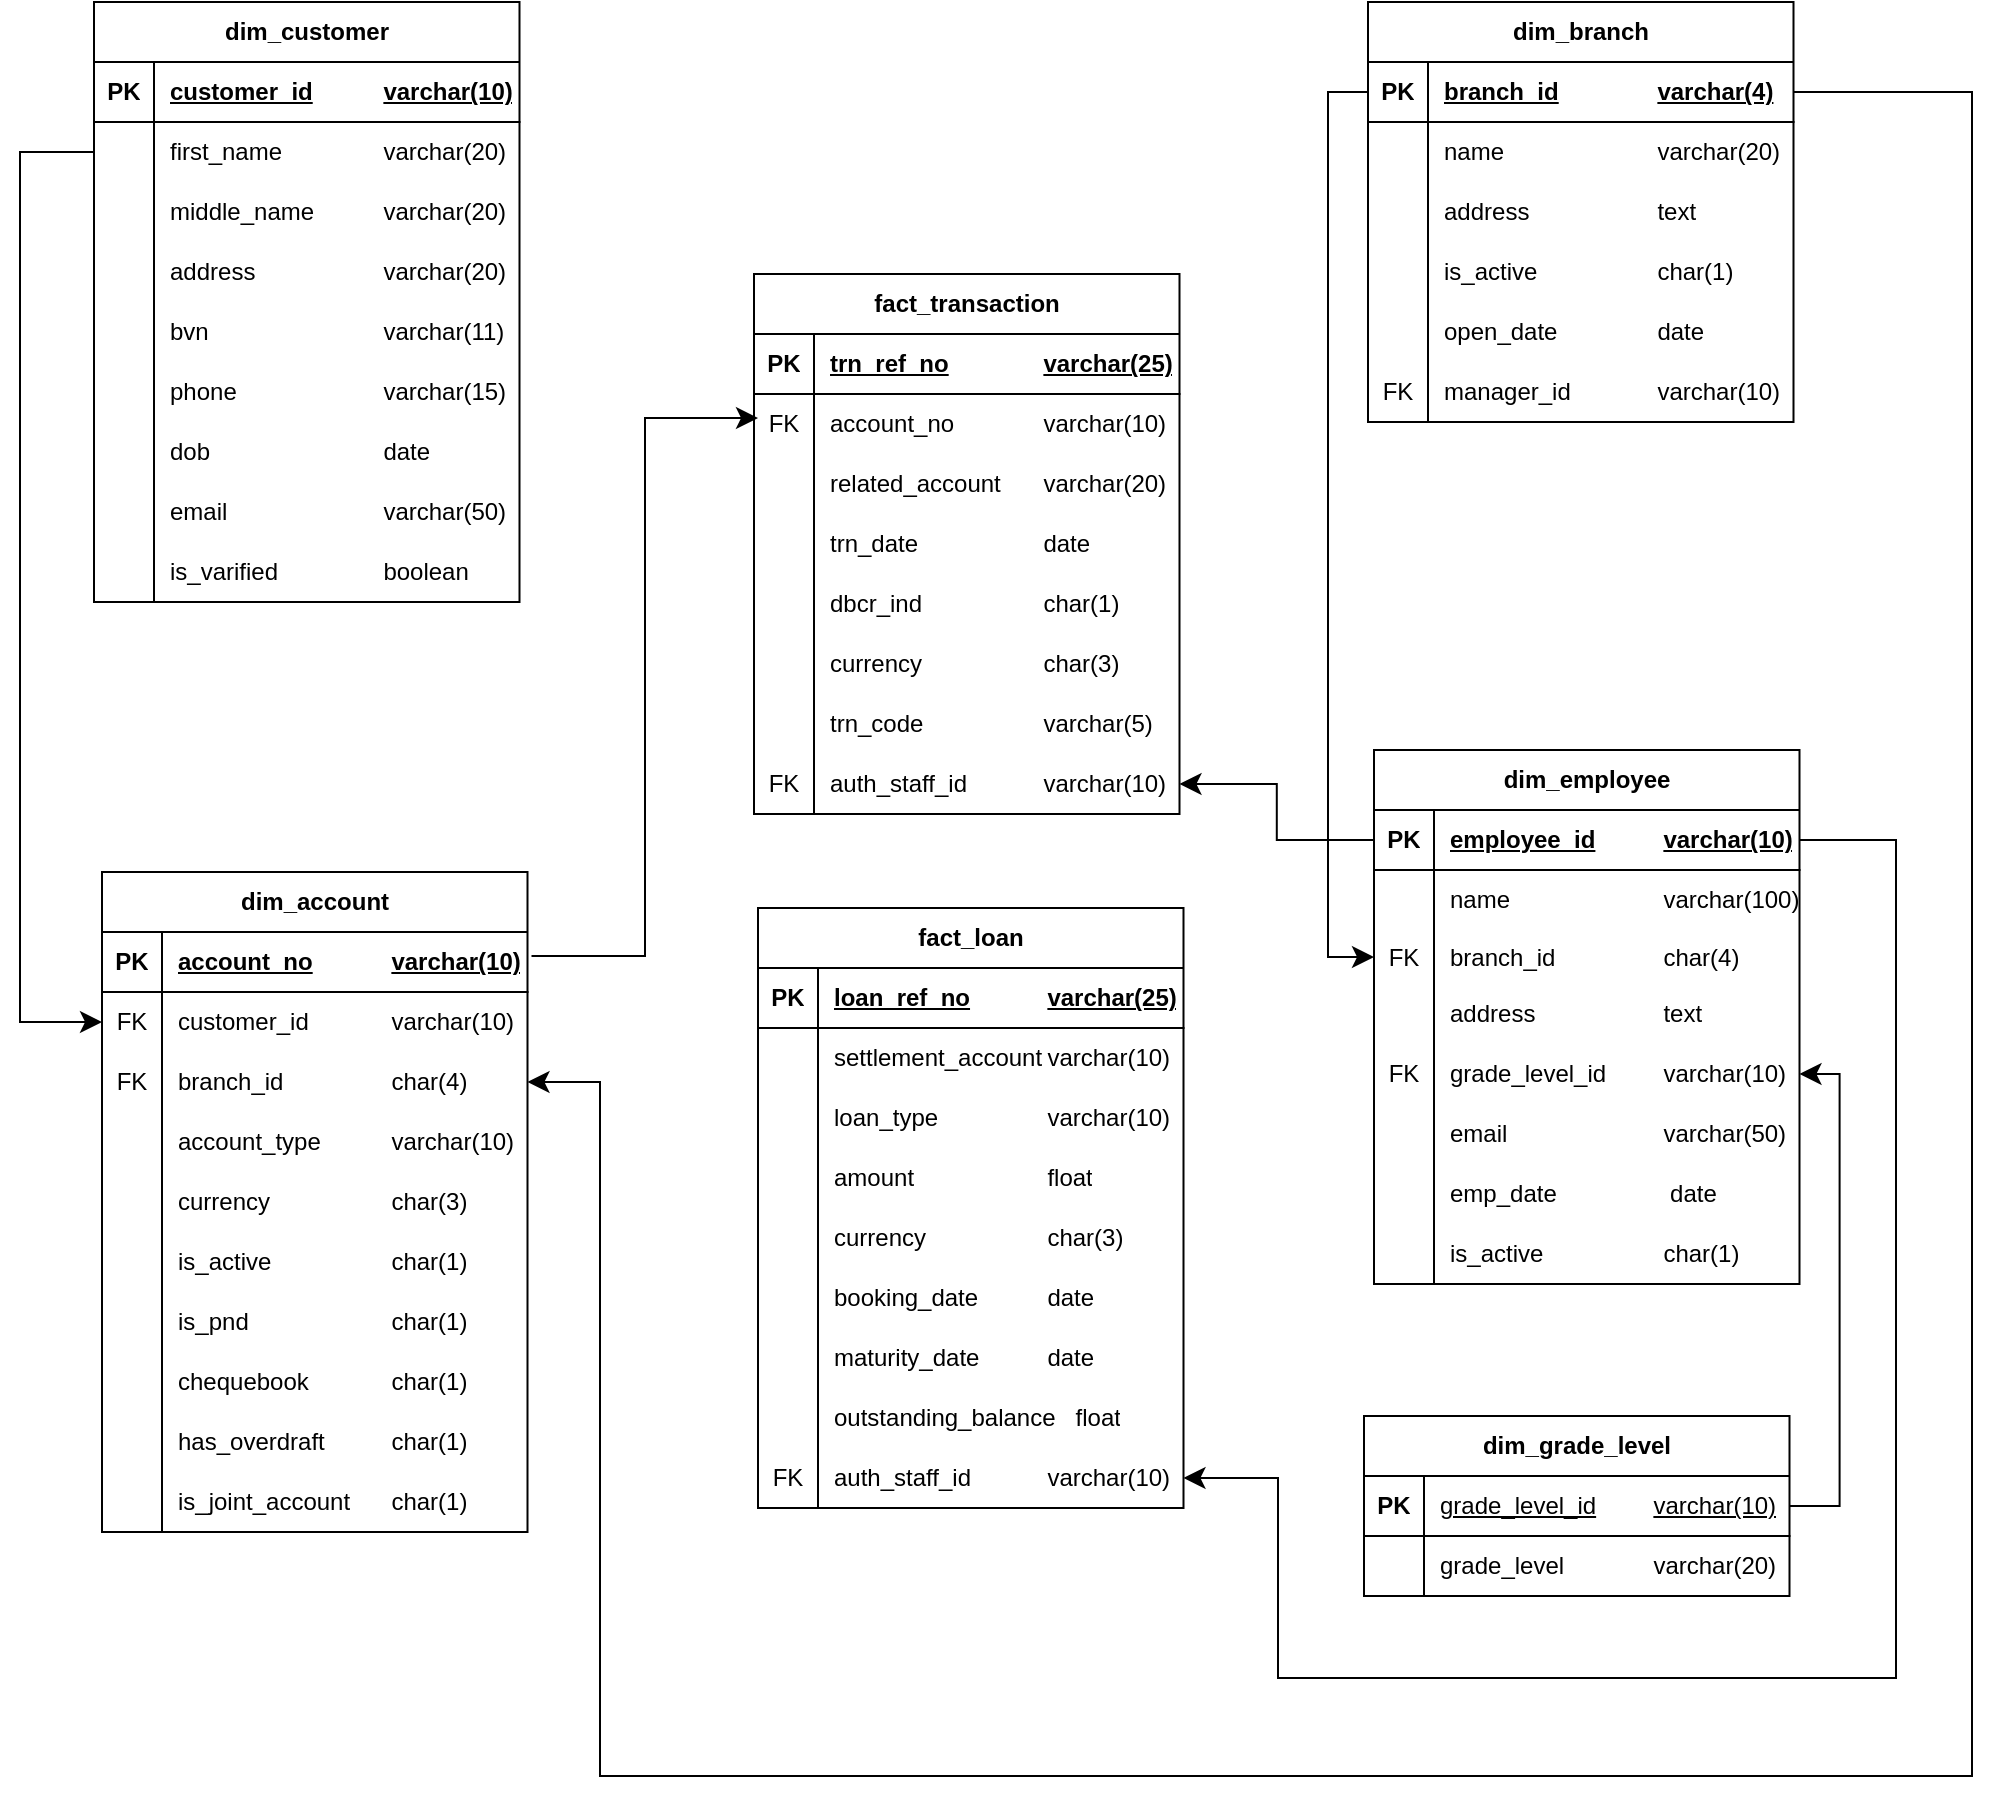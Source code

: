 <mxfile version="24.4.0" type="device">
  <diagram name="Page-1" id="uEi_Xhov9nRL33SYJfMK">
    <mxGraphModel dx="1399" dy="697" grid="0" gridSize="10" guides="1" tooltips="1" connect="1" arrows="1" fold="1" page="0" pageScale="1" pageWidth="827" pageHeight="1169" math="0" shadow="0">
      <root>
        <mxCell id="0" />
        <mxCell id="1" parent="0" />
        <mxCell id="WVXgPva8khILI4rrqAxh-1" value="dim_customer" style="shape=table;startSize=30;container=1;collapsible=1;childLayout=tableLayout;fixedRows=1;rowLines=0;fontStyle=1;align=center;resizeLast=1;html=1;" vertex="1" parent="1">
          <mxGeometry x="-46" y="81" width="212.75" height="300" as="geometry" />
        </mxCell>
        <mxCell id="WVXgPva8khILI4rrqAxh-2" value="" style="shape=tableRow;horizontal=0;startSize=0;swimlaneHead=0;swimlaneBody=0;fillColor=none;collapsible=0;dropTarget=0;points=[[0,0.5],[1,0.5]];portConstraint=eastwest;top=0;left=0;right=0;bottom=1;" vertex="1" parent="WVXgPva8khILI4rrqAxh-1">
          <mxGeometry y="30" width="212.75" height="30" as="geometry" />
        </mxCell>
        <mxCell id="WVXgPva8khILI4rrqAxh-3" value="PK" style="shape=partialRectangle;connectable=0;fillColor=none;top=0;left=0;bottom=0;right=0;fontStyle=1;overflow=hidden;whiteSpace=wrap;html=1;" vertex="1" parent="WVXgPva8khILI4rrqAxh-2">
          <mxGeometry width="30" height="30" as="geometry">
            <mxRectangle width="30" height="30" as="alternateBounds" />
          </mxGeometry>
        </mxCell>
        <mxCell id="WVXgPva8khILI4rrqAxh-4" value="customer_id&lt;span style=&quot;white-space: pre;&quot;&gt;&#x9;&lt;span style=&quot;white-space: pre;&quot;&gt;&#x9;&lt;/span&gt;&lt;/span&gt;&lt;span style=&quot;white-space: pre;&quot;&gt;varchar(10)&lt;/span&gt;" style="shape=partialRectangle;connectable=0;fillColor=none;top=0;left=0;bottom=0;right=0;align=left;spacingLeft=6;fontStyle=5;overflow=hidden;whiteSpace=wrap;html=1;" vertex="1" parent="WVXgPva8khILI4rrqAxh-2">
          <mxGeometry x="30" width="182.75" height="30" as="geometry">
            <mxRectangle width="182.75" height="30" as="alternateBounds" />
          </mxGeometry>
        </mxCell>
        <mxCell id="WVXgPva8khILI4rrqAxh-5" value="" style="shape=tableRow;horizontal=0;startSize=0;swimlaneHead=0;swimlaneBody=0;fillColor=none;collapsible=0;dropTarget=0;points=[[0,0.5],[1,0.5]];portConstraint=eastwest;top=0;left=0;right=0;bottom=0;" vertex="1" parent="WVXgPva8khILI4rrqAxh-1">
          <mxGeometry y="60" width="212.75" height="30" as="geometry" />
        </mxCell>
        <mxCell id="WVXgPva8khILI4rrqAxh-6" value="" style="shape=partialRectangle;connectable=0;fillColor=none;top=0;left=0;bottom=0;right=0;editable=1;overflow=hidden;whiteSpace=wrap;html=1;" vertex="1" parent="WVXgPva8khILI4rrqAxh-5">
          <mxGeometry width="30" height="30" as="geometry">
            <mxRectangle width="30" height="30" as="alternateBounds" />
          </mxGeometry>
        </mxCell>
        <mxCell id="WVXgPva8khILI4rrqAxh-7" value="first_name&lt;span style=&quot;white-space: pre;&quot;&gt;&#x9;&lt;/span&gt;&lt;span style=&quot;white-space: pre;&quot;&gt;&#x9;varchar(20)&lt;/span&gt;" style="shape=partialRectangle;connectable=0;fillColor=none;top=0;left=0;bottom=0;right=0;align=left;spacingLeft=6;overflow=hidden;whiteSpace=wrap;html=1;" vertex="1" parent="WVXgPva8khILI4rrqAxh-5">
          <mxGeometry x="30" width="182.75" height="30" as="geometry">
            <mxRectangle width="182.75" height="30" as="alternateBounds" />
          </mxGeometry>
        </mxCell>
        <mxCell id="WVXgPva8khILI4rrqAxh-8" value="" style="shape=tableRow;horizontal=0;startSize=0;swimlaneHead=0;swimlaneBody=0;fillColor=none;collapsible=0;dropTarget=0;points=[[0,0.5],[1,0.5]];portConstraint=eastwest;top=0;left=0;right=0;bottom=0;" vertex="1" parent="WVXgPva8khILI4rrqAxh-1">
          <mxGeometry y="90" width="212.75" height="30" as="geometry" />
        </mxCell>
        <mxCell id="WVXgPva8khILI4rrqAxh-9" value="" style="shape=partialRectangle;connectable=0;fillColor=none;top=0;left=0;bottom=0;right=0;editable=1;overflow=hidden;whiteSpace=wrap;html=1;" vertex="1" parent="WVXgPva8khILI4rrqAxh-8">
          <mxGeometry width="30" height="30" as="geometry">
            <mxRectangle width="30" height="30" as="alternateBounds" />
          </mxGeometry>
        </mxCell>
        <mxCell id="WVXgPva8khILI4rrqAxh-10" value="middle_name&lt;span style=&quot;white-space: pre;&quot;&gt;&#x9;&lt;/span&gt;&lt;span style=&quot;white-space: pre;&quot;&gt;&#x9;varchar(20)&lt;/span&gt;" style="shape=partialRectangle;connectable=0;fillColor=none;top=0;left=0;bottom=0;right=0;align=left;spacingLeft=6;overflow=hidden;whiteSpace=wrap;html=1;" vertex="1" parent="WVXgPva8khILI4rrqAxh-8">
          <mxGeometry x="30" width="182.75" height="30" as="geometry">
            <mxRectangle width="182.75" height="30" as="alternateBounds" />
          </mxGeometry>
        </mxCell>
        <mxCell id="WVXgPva8khILI4rrqAxh-11" value="" style="shape=tableRow;horizontal=0;startSize=0;swimlaneHead=0;swimlaneBody=0;fillColor=none;collapsible=0;dropTarget=0;points=[[0,0.5],[1,0.5]];portConstraint=eastwest;top=0;left=0;right=0;bottom=0;" vertex="1" parent="WVXgPva8khILI4rrqAxh-1">
          <mxGeometry y="120" width="212.75" height="30" as="geometry" />
        </mxCell>
        <mxCell id="WVXgPva8khILI4rrqAxh-12" value="" style="shape=partialRectangle;connectable=0;fillColor=none;top=0;left=0;bottom=0;right=0;editable=1;overflow=hidden;whiteSpace=wrap;html=1;" vertex="1" parent="WVXgPva8khILI4rrqAxh-11">
          <mxGeometry width="30" height="30" as="geometry">
            <mxRectangle width="30" height="30" as="alternateBounds" />
          </mxGeometry>
        </mxCell>
        <mxCell id="WVXgPva8khILI4rrqAxh-13" value="address&lt;span style=&quot;white-space: pre;&quot;&gt;&#x9;&lt;/span&gt;&lt;span style=&quot;white-space: pre;&quot;&gt;&#x9;&lt;/span&gt;&lt;span style=&quot;white-space: pre;&quot;&gt;&#x9;varchar(20)&lt;/span&gt;" style="shape=partialRectangle;connectable=0;fillColor=none;top=0;left=0;bottom=0;right=0;align=left;spacingLeft=6;overflow=hidden;whiteSpace=wrap;html=1;" vertex="1" parent="WVXgPva8khILI4rrqAxh-11">
          <mxGeometry x="30" width="182.75" height="30" as="geometry">
            <mxRectangle width="182.75" height="30" as="alternateBounds" />
          </mxGeometry>
        </mxCell>
        <mxCell id="WVXgPva8khILI4rrqAxh-14" value="" style="shape=tableRow;horizontal=0;startSize=0;swimlaneHead=0;swimlaneBody=0;fillColor=none;collapsible=0;dropTarget=0;points=[[0,0.5],[1,0.5]];portConstraint=eastwest;top=0;left=0;right=0;bottom=0;" vertex="1" parent="WVXgPva8khILI4rrqAxh-1">
          <mxGeometry y="150" width="212.75" height="30" as="geometry" />
        </mxCell>
        <mxCell id="WVXgPva8khILI4rrqAxh-15" value="" style="shape=partialRectangle;connectable=0;fillColor=none;top=0;left=0;bottom=0;right=0;editable=1;overflow=hidden;whiteSpace=wrap;html=1;" vertex="1" parent="WVXgPva8khILI4rrqAxh-14">
          <mxGeometry width="30" height="30" as="geometry">
            <mxRectangle width="30" height="30" as="alternateBounds" />
          </mxGeometry>
        </mxCell>
        <mxCell id="WVXgPva8khILI4rrqAxh-16" value="&lt;span style=&quot;white-space: pre;&quot;&gt;bvn&lt;/span&gt;&amp;nbsp;&lt;span style=&quot;white-space: pre;&quot;&gt;&#x9;&lt;/span&gt;&lt;span style=&quot;white-space: pre;&quot;&gt;&#x9;&lt;/span&gt;&lt;span style=&quot;white-space: pre;&quot;&gt;&#x9;&lt;span style=&quot;white-space: pre;&quot;&gt;&#x9;&lt;/span&gt;varchar(11)&lt;/span&gt;" style="shape=partialRectangle;connectable=0;fillColor=none;top=0;left=0;bottom=0;right=0;align=left;spacingLeft=6;overflow=hidden;whiteSpace=wrap;html=1;" vertex="1" parent="WVXgPva8khILI4rrqAxh-14">
          <mxGeometry x="30" width="182.75" height="30" as="geometry">
            <mxRectangle width="182.75" height="30" as="alternateBounds" />
          </mxGeometry>
        </mxCell>
        <mxCell id="WVXgPva8khILI4rrqAxh-17" value="" style="shape=tableRow;horizontal=0;startSize=0;swimlaneHead=0;swimlaneBody=0;fillColor=none;collapsible=0;dropTarget=0;points=[[0,0.5],[1,0.5]];portConstraint=eastwest;top=0;left=0;right=0;bottom=0;" vertex="1" parent="WVXgPva8khILI4rrqAxh-1">
          <mxGeometry y="180" width="212.75" height="30" as="geometry" />
        </mxCell>
        <mxCell id="WVXgPva8khILI4rrqAxh-18" value="" style="shape=partialRectangle;connectable=0;fillColor=none;top=0;left=0;bottom=0;right=0;editable=1;overflow=hidden;whiteSpace=wrap;html=1;" vertex="1" parent="WVXgPva8khILI4rrqAxh-17">
          <mxGeometry width="30" height="30" as="geometry">
            <mxRectangle width="30" height="30" as="alternateBounds" />
          </mxGeometry>
        </mxCell>
        <mxCell id="WVXgPva8khILI4rrqAxh-19" value="phone&lt;span style=&quot;white-space: pre;&quot;&gt;&#x9;&lt;/span&gt;&lt;span style=&quot;white-space: pre;&quot;&gt;&#x9;&lt;/span&gt;&lt;span style=&quot;white-space: pre;&quot;&gt;&#x9;varchar(15)&lt;/span&gt;" style="shape=partialRectangle;connectable=0;fillColor=none;top=0;left=0;bottom=0;right=0;align=left;spacingLeft=6;overflow=hidden;whiteSpace=wrap;html=1;" vertex="1" parent="WVXgPva8khILI4rrqAxh-17">
          <mxGeometry x="30" width="182.75" height="30" as="geometry">
            <mxRectangle width="182.75" height="30" as="alternateBounds" />
          </mxGeometry>
        </mxCell>
        <mxCell id="WVXgPva8khILI4rrqAxh-20" value="" style="shape=tableRow;horizontal=0;startSize=0;swimlaneHead=0;swimlaneBody=0;fillColor=none;collapsible=0;dropTarget=0;points=[[0,0.5],[1,0.5]];portConstraint=eastwest;top=0;left=0;right=0;bottom=0;" vertex="1" parent="WVXgPva8khILI4rrqAxh-1">
          <mxGeometry y="210" width="212.75" height="30" as="geometry" />
        </mxCell>
        <mxCell id="WVXgPva8khILI4rrqAxh-21" value="" style="shape=partialRectangle;connectable=0;fillColor=none;top=0;left=0;bottom=0;right=0;editable=1;overflow=hidden;whiteSpace=wrap;html=1;" vertex="1" parent="WVXgPva8khILI4rrqAxh-20">
          <mxGeometry width="30" height="30" as="geometry">
            <mxRectangle width="30" height="30" as="alternateBounds" />
          </mxGeometry>
        </mxCell>
        <mxCell id="WVXgPva8khILI4rrqAxh-22" value="dob&lt;span style=&quot;white-space: pre;&quot;&gt;&#x9;&lt;/span&gt;&lt;span style=&quot;white-space: pre;&quot;&gt;&#x9;&lt;/span&gt;&lt;span style=&quot;white-space: pre;&quot;&gt;&#x9;&lt;/span&gt;&lt;span style=&quot;white-space: pre;&quot;&gt;&#x9;date&lt;/span&gt;" style="shape=partialRectangle;connectable=0;fillColor=none;top=0;left=0;bottom=0;right=0;align=left;spacingLeft=6;overflow=hidden;whiteSpace=wrap;html=1;" vertex="1" parent="WVXgPva8khILI4rrqAxh-20">
          <mxGeometry x="30" width="182.75" height="30" as="geometry">
            <mxRectangle width="182.75" height="30" as="alternateBounds" />
          </mxGeometry>
        </mxCell>
        <mxCell id="WVXgPva8khILI4rrqAxh-23" value="" style="shape=tableRow;horizontal=0;startSize=0;swimlaneHead=0;swimlaneBody=0;fillColor=none;collapsible=0;dropTarget=0;points=[[0,0.5],[1,0.5]];portConstraint=eastwest;top=0;left=0;right=0;bottom=0;" vertex="1" parent="WVXgPva8khILI4rrqAxh-1">
          <mxGeometry y="240" width="212.75" height="30" as="geometry" />
        </mxCell>
        <mxCell id="WVXgPva8khILI4rrqAxh-24" value="" style="shape=partialRectangle;connectable=0;fillColor=none;top=0;left=0;bottom=0;right=0;editable=1;overflow=hidden;whiteSpace=wrap;html=1;" vertex="1" parent="WVXgPva8khILI4rrqAxh-23">
          <mxGeometry width="30" height="30" as="geometry">
            <mxRectangle width="30" height="30" as="alternateBounds" />
          </mxGeometry>
        </mxCell>
        <mxCell id="WVXgPva8khILI4rrqAxh-25" value="email&lt;span style=&quot;white-space: pre;&quot;&gt;&#x9;&lt;/span&gt;&lt;span style=&quot;white-space: pre;&quot;&gt;&#x9;&lt;/span&gt;&lt;span style=&quot;white-space: pre;&quot;&gt;&#x9;&lt;/span&gt;&lt;span style=&quot;white-space: pre;&quot;&gt;varchar(50)&lt;/span&gt;" style="shape=partialRectangle;connectable=0;fillColor=none;top=0;left=0;bottom=0;right=0;align=left;spacingLeft=6;overflow=hidden;whiteSpace=wrap;html=1;" vertex="1" parent="WVXgPva8khILI4rrqAxh-23">
          <mxGeometry x="30" width="182.75" height="30" as="geometry">
            <mxRectangle width="182.75" height="30" as="alternateBounds" />
          </mxGeometry>
        </mxCell>
        <mxCell id="WVXgPva8khILI4rrqAxh-151" value="" style="shape=tableRow;horizontal=0;startSize=0;swimlaneHead=0;swimlaneBody=0;fillColor=none;collapsible=0;dropTarget=0;points=[[0,0.5],[1,0.5]];portConstraint=eastwest;top=0;left=0;right=0;bottom=0;" vertex="1" parent="WVXgPva8khILI4rrqAxh-1">
          <mxGeometry y="270" width="212.75" height="30" as="geometry" />
        </mxCell>
        <mxCell id="WVXgPva8khILI4rrqAxh-152" value="" style="shape=partialRectangle;connectable=0;fillColor=none;top=0;left=0;bottom=0;right=0;editable=1;overflow=hidden;whiteSpace=wrap;html=1;" vertex="1" parent="WVXgPva8khILI4rrqAxh-151">
          <mxGeometry width="30" height="30" as="geometry">
            <mxRectangle width="30" height="30" as="alternateBounds" />
          </mxGeometry>
        </mxCell>
        <mxCell id="WVXgPva8khILI4rrqAxh-153" value="is_varified&lt;span style=&quot;white-space: pre;&quot;&gt;&#x9;&lt;/span&gt;&lt;span style=&quot;white-space: pre;&quot;&gt;&#x9;boolean&lt;/span&gt;" style="shape=partialRectangle;connectable=0;fillColor=none;top=0;left=0;bottom=0;right=0;align=left;spacingLeft=6;overflow=hidden;whiteSpace=wrap;html=1;" vertex="1" parent="WVXgPva8khILI4rrqAxh-151">
          <mxGeometry x="30" width="182.75" height="30" as="geometry">
            <mxRectangle width="182.75" height="30" as="alternateBounds" />
          </mxGeometry>
        </mxCell>
        <mxCell id="WVXgPva8khILI4rrqAxh-26" value="fact_transaction" style="shape=table;startSize=30;container=1;collapsible=1;childLayout=tableLayout;fixedRows=1;rowLines=0;fontStyle=1;align=center;resizeLast=1;html=1;" vertex="1" parent="1">
          <mxGeometry x="284" y="217" width="212.75" height="270" as="geometry" />
        </mxCell>
        <mxCell id="WVXgPva8khILI4rrqAxh-27" value="" style="shape=tableRow;horizontal=0;startSize=0;swimlaneHead=0;swimlaneBody=0;fillColor=none;collapsible=0;dropTarget=0;points=[[0,0.5],[1,0.5]];portConstraint=eastwest;top=0;left=0;right=0;bottom=1;" vertex="1" parent="WVXgPva8khILI4rrqAxh-26">
          <mxGeometry y="30" width="212.75" height="30" as="geometry" />
        </mxCell>
        <mxCell id="WVXgPva8khILI4rrqAxh-28" value="PK" style="shape=partialRectangle;connectable=0;fillColor=none;top=0;left=0;bottom=0;right=0;fontStyle=1;overflow=hidden;whiteSpace=wrap;html=1;" vertex="1" parent="WVXgPva8khILI4rrqAxh-27">
          <mxGeometry width="30" height="30" as="geometry">
            <mxRectangle width="30" height="30" as="alternateBounds" />
          </mxGeometry>
        </mxCell>
        <mxCell id="WVXgPva8khILI4rrqAxh-29" value="trn_ref_no&lt;span style=&quot;white-space: pre;&quot;&gt;&#x9;&lt;span style=&quot;white-space: pre;&quot;&gt;&#x9;&lt;/span&gt;&lt;/span&gt;&lt;span style=&quot;white-space: pre;&quot;&gt;varchar(25)&lt;/span&gt;" style="shape=partialRectangle;connectable=0;fillColor=none;top=0;left=0;bottom=0;right=0;align=left;spacingLeft=6;fontStyle=5;overflow=hidden;whiteSpace=wrap;html=1;" vertex="1" parent="WVXgPva8khILI4rrqAxh-27">
          <mxGeometry x="30" width="182.75" height="30" as="geometry">
            <mxRectangle width="182.75" height="30" as="alternateBounds" />
          </mxGeometry>
        </mxCell>
        <mxCell id="WVXgPva8khILI4rrqAxh-30" value="" style="shape=tableRow;horizontal=0;startSize=0;swimlaneHead=0;swimlaneBody=0;fillColor=none;collapsible=0;dropTarget=0;points=[[0,0.5],[1,0.5]];portConstraint=eastwest;top=0;left=0;right=0;bottom=0;" vertex="1" parent="WVXgPva8khILI4rrqAxh-26">
          <mxGeometry y="60" width="212.75" height="30" as="geometry" />
        </mxCell>
        <mxCell id="WVXgPva8khILI4rrqAxh-31" value="FK" style="shape=partialRectangle;connectable=0;fillColor=none;top=0;left=0;bottom=0;right=0;editable=1;overflow=hidden;whiteSpace=wrap;html=1;" vertex="1" parent="WVXgPva8khILI4rrqAxh-30">
          <mxGeometry width="30" height="30" as="geometry">
            <mxRectangle width="30" height="30" as="alternateBounds" />
          </mxGeometry>
        </mxCell>
        <mxCell id="WVXgPva8khILI4rrqAxh-32" value="account_no&lt;span style=&quot;white-space: pre;&quot;&gt;&#x9;&lt;/span&gt;&lt;span style=&quot;white-space: pre;&quot;&gt;&#x9;varchar(10)&lt;/span&gt;" style="shape=partialRectangle;connectable=0;fillColor=none;top=0;left=0;bottom=0;right=0;align=left;spacingLeft=6;overflow=hidden;whiteSpace=wrap;html=1;" vertex="1" parent="WVXgPva8khILI4rrqAxh-30">
          <mxGeometry x="30" width="182.75" height="30" as="geometry">
            <mxRectangle width="182.75" height="30" as="alternateBounds" />
          </mxGeometry>
        </mxCell>
        <mxCell id="WVXgPva8khILI4rrqAxh-33" value="" style="shape=tableRow;horizontal=0;startSize=0;swimlaneHead=0;swimlaneBody=0;fillColor=none;collapsible=0;dropTarget=0;points=[[0,0.5],[1,0.5]];portConstraint=eastwest;top=0;left=0;right=0;bottom=0;" vertex="1" parent="WVXgPva8khILI4rrqAxh-26">
          <mxGeometry y="90" width="212.75" height="30" as="geometry" />
        </mxCell>
        <mxCell id="WVXgPva8khILI4rrqAxh-34" value="" style="shape=partialRectangle;connectable=0;fillColor=none;top=0;left=0;bottom=0;right=0;editable=1;overflow=hidden;whiteSpace=wrap;html=1;" vertex="1" parent="WVXgPva8khILI4rrqAxh-33">
          <mxGeometry width="30" height="30" as="geometry">
            <mxRectangle width="30" height="30" as="alternateBounds" />
          </mxGeometry>
        </mxCell>
        <mxCell id="WVXgPva8khILI4rrqAxh-35" value="related_account&lt;span style=&quot;white-space: pre;&quot;&gt;&#x9;&lt;/span&gt;&lt;span style=&quot;white-space: pre;&quot;&gt;varchar(20)&lt;/span&gt;" style="shape=partialRectangle;connectable=0;fillColor=none;top=0;left=0;bottom=0;right=0;align=left;spacingLeft=6;overflow=hidden;whiteSpace=wrap;html=1;" vertex="1" parent="WVXgPva8khILI4rrqAxh-33">
          <mxGeometry x="30" width="182.75" height="30" as="geometry">
            <mxRectangle width="182.75" height="30" as="alternateBounds" />
          </mxGeometry>
        </mxCell>
        <mxCell id="WVXgPva8khILI4rrqAxh-36" value="" style="shape=tableRow;horizontal=0;startSize=0;swimlaneHead=0;swimlaneBody=0;fillColor=none;collapsible=0;dropTarget=0;points=[[0,0.5],[1,0.5]];portConstraint=eastwest;top=0;left=0;right=0;bottom=0;" vertex="1" parent="WVXgPva8khILI4rrqAxh-26">
          <mxGeometry y="120" width="212.75" height="30" as="geometry" />
        </mxCell>
        <mxCell id="WVXgPva8khILI4rrqAxh-37" value="" style="shape=partialRectangle;connectable=0;fillColor=none;top=0;left=0;bottom=0;right=0;editable=1;overflow=hidden;whiteSpace=wrap;html=1;" vertex="1" parent="WVXgPva8khILI4rrqAxh-36">
          <mxGeometry width="30" height="30" as="geometry">
            <mxRectangle width="30" height="30" as="alternateBounds" />
          </mxGeometry>
        </mxCell>
        <mxCell id="WVXgPva8khILI4rrqAxh-38" value="trn_date&lt;span style=&quot;white-space: pre;&quot;&gt;&#x9;&lt;/span&gt;&lt;span style=&quot;white-space: pre;&quot;&gt;&#x9;&lt;/span&gt;&lt;span style=&quot;white-space: pre;&quot;&gt;&#x9;date&lt;/span&gt;" style="shape=partialRectangle;connectable=0;fillColor=none;top=0;left=0;bottom=0;right=0;align=left;spacingLeft=6;overflow=hidden;whiteSpace=wrap;html=1;" vertex="1" parent="WVXgPva8khILI4rrqAxh-36">
          <mxGeometry x="30" width="182.75" height="30" as="geometry">
            <mxRectangle width="182.75" height="30" as="alternateBounds" />
          </mxGeometry>
        </mxCell>
        <mxCell id="WVXgPva8khILI4rrqAxh-39" value="" style="shape=tableRow;horizontal=0;startSize=0;swimlaneHead=0;swimlaneBody=0;fillColor=none;collapsible=0;dropTarget=0;points=[[0,0.5],[1,0.5]];portConstraint=eastwest;top=0;left=0;right=0;bottom=0;" vertex="1" parent="WVXgPva8khILI4rrqAxh-26">
          <mxGeometry y="150" width="212.75" height="30" as="geometry" />
        </mxCell>
        <mxCell id="WVXgPva8khILI4rrqAxh-40" value="" style="shape=partialRectangle;connectable=0;fillColor=none;top=0;left=0;bottom=0;right=0;editable=1;overflow=hidden;whiteSpace=wrap;html=1;" vertex="1" parent="WVXgPva8khILI4rrqAxh-39">
          <mxGeometry width="30" height="30" as="geometry">
            <mxRectangle width="30" height="30" as="alternateBounds" />
          </mxGeometry>
        </mxCell>
        <mxCell id="WVXgPva8khILI4rrqAxh-41" value="&lt;span style=&quot;white-space: pre;&quot;&gt;dbcr_ind&lt;/span&gt;&amp;nbsp;&lt;span style=&quot;white-space: pre;&quot;&gt;&#x9;&lt;/span&gt;&lt;span style=&quot;white-space: pre;&quot;&gt;&#x9;&lt;/span&gt;&lt;span style=&quot;white-space: pre;&quot;&gt;&#x9;char(1)&lt;/span&gt;" style="shape=partialRectangle;connectable=0;fillColor=none;top=0;left=0;bottom=0;right=0;align=left;spacingLeft=6;overflow=hidden;whiteSpace=wrap;html=1;" vertex="1" parent="WVXgPva8khILI4rrqAxh-39">
          <mxGeometry x="30" width="182.75" height="30" as="geometry">
            <mxRectangle width="182.75" height="30" as="alternateBounds" />
          </mxGeometry>
        </mxCell>
        <mxCell id="WVXgPva8khILI4rrqAxh-42" value="" style="shape=tableRow;horizontal=0;startSize=0;swimlaneHead=0;swimlaneBody=0;fillColor=none;collapsible=0;dropTarget=0;points=[[0,0.5],[1,0.5]];portConstraint=eastwest;top=0;left=0;right=0;bottom=0;" vertex="1" parent="WVXgPva8khILI4rrqAxh-26">
          <mxGeometry y="180" width="212.75" height="30" as="geometry" />
        </mxCell>
        <mxCell id="WVXgPva8khILI4rrqAxh-43" value="" style="shape=partialRectangle;connectable=0;fillColor=none;top=0;left=0;bottom=0;right=0;editable=1;overflow=hidden;whiteSpace=wrap;html=1;" vertex="1" parent="WVXgPva8khILI4rrqAxh-42">
          <mxGeometry width="30" height="30" as="geometry">
            <mxRectangle width="30" height="30" as="alternateBounds" />
          </mxGeometry>
        </mxCell>
        <mxCell id="WVXgPva8khILI4rrqAxh-44" value="currency&lt;span style=&quot;white-space: pre;&quot;&gt;&#x9;&lt;/span&gt;&lt;span style=&quot;white-space: pre;&quot;&gt;&#x9;&lt;/span&gt;&lt;span style=&quot;white-space: pre;&quot;&gt;&#x9;char(3)&lt;/span&gt;" style="shape=partialRectangle;connectable=0;fillColor=none;top=0;left=0;bottom=0;right=0;align=left;spacingLeft=6;overflow=hidden;whiteSpace=wrap;html=1;" vertex="1" parent="WVXgPva8khILI4rrqAxh-42">
          <mxGeometry x="30" width="182.75" height="30" as="geometry">
            <mxRectangle width="182.75" height="30" as="alternateBounds" />
          </mxGeometry>
        </mxCell>
        <mxCell id="WVXgPva8khILI4rrqAxh-45" value="" style="shape=tableRow;horizontal=0;startSize=0;swimlaneHead=0;swimlaneBody=0;fillColor=none;collapsible=0;dropTarget=0;points=[[0,0.5],[1,0.5]];portConstraint=eastwest;top=0;left=0;right=0;bottom=0;" vertex="1" parent="WVXgPva8khILI4rrqAxh-26">
          <mxGeometry y="210" width="212.75" height="30" as="geometry" />
        </mxCell>
        <mxCell id="WVXgPva8khILI4rrqAxh-46" value="" style="shape=partialRectangle;connectable=0;fillColor=none;top=0;left=0;bottom=0;right=0;editable=1;overflow=hidden;whiteSpace=wrap;html=1;" vertex="1" parent="WVXgPva8khILI4rrqAxh-45">
          <mxGeometry width="30" height="30" as="geometry">
            <mxRectangle width="30" height="30" as="alternateBounds" />
          </mxGeometry>
        </mxCell>
        <mxCell id="WVXgPva8khILI4rrqAxh-47" value="trn_code&lt;span style=&quot;white-space: pre;&quot;&gt;&#x9;&lt;/span&gt;&lt;span style=&quot;white-space: pre;&quot;&gt;&#x9;&lt;/span&gt;&lt;span style=&quot;white-space: pre;&quot;&gt;&#x9;varchar(5)&lt;/span&gt;" style="shape=partialRectangle;connectable=0;fillColor=none;top=0;left=0;bottom=0;right=0;align=left;spacingLeft=6;overflow=hidden;whiteSpace=wrap;html=1;" vertex="1" parent="WVXgPva8khILI4rrqAxh-45">
          <mxGeometry x="30" width="182.75" height="30" as="geometry">
            <mxRectangle width="182.75" height="30" as="alternateBounds" />
          </mxGeometry>
        </mxCell>
        <mxCell id="WVXgPva8khILI4rrqAxh-48" value="" style="shape=tableRow;horizontal=0;startSize=0;swimlaneHead=0;swimlaneBody=0;fillColor=none;collapsible=0;dropTarget=0;points=[[0,0.5],[1,0.5]];portConstraint=eastwest;top=0;left=0;right=0;bottom=0;" vertex="1" parent="WVXgPva8khILI4rrqAxh-26">
          <mxGeometry y="240" width="212.75" height="30" as="geometry" />
        </mxCell>
        <mxCell id="WVXgPva8khILI4rrqAxh-49" value="FK" style="shape=partialRectangle;connectable=0;fillColor=none;top=0;left=0;bottom=0;right=0;editable=1;overflow=hidden;whiteSpace=wrap;html=1;" vertex="1" parent="WVXgPva8khILI4rrqAxh-48">
          <mxGeometry width="30" height="30" as="geometry">
            <mxRectangle width="30" height="30" as="alternateBounds" />
          </mxGeometry>
        </mxCell>
        <mxCell id="WVXgPva8khILI4rrqAxh-50" value="auth_staff_id&lt;span style=&quot;white-space: pre;&quot;&gt;&#x9;&lt;/span&gt;&lt;span style=&quot;white-space: pre;&quot;&gt;&#x9;&lt;/span&gt;&lt;span style=&quot;white-space: pre;&quot;&gt;varchar(10)&lt;/span&gt;" style="shape=partialRectangle;connectable=0;fillColor=none;top=0;left=0;bottom=0;right=0;align=left;spacingLeft=6;overflow=hidden;whiteSpace=wrap;html=1;" vertex="1" parent="WVXgPva8khILI4rrqAxh-48">
          <mxGeometry x="30" width="182.75" height="30" as="geometry">
            <mxRectangle width="182.75" height="30" as="alternateBounds" />
          </mxGeometry>
        </mxCell>
        <mxCell id="WVXgPva8khILI4rrqAxh-51" value="dim_branch" style="shape=table;startSize=30;container=1;collapsible=1;childLayout=tableLayout;fixedRows=1;rowLines=0;fontStyle=1;align=center;resizeLast=1;html=1;" vertex="1" parent="1">
          <mxGeometry x="591" y="81" width="212.75" height="210" as="geometry" />
        </mxCell>
        <mxCell id="WVXgPva8khILI4rrqAxh-52" value="" style="shape=tableRow;horizontal=0;startSize=0;swimlaneHead=0;swimlaneBody=0;fillColor=none;collapsible=0;dropTarget=0;points=[[0,0.5],[1,0.5]];portConstraint=eastwest;top=0;left=0;right=0;bottom=1;" vertex="1" parent="WVXgPva8khILI4rrqAxh-51">
          <mxGeometry y="30" width="212.75" height="30" as="geometry" />
        </mxCell>
        <mxCell id="WVXgPva8khILI4rrqAxh-53" value="PK" style="shape=partialRectangle;connectable=0;fillColor=none;top=0;left=0;bottom=0;right=0;fontStyle=1;overflow=hidden;whiteSpace=wrap;html=1;" vertex="1" parent="WVXgPva8khILI4rrqAxh-52">
          <mxGeometry width="30" height="30" as="geometry">
            <mxRectangle width="30" height="30" as="alternateBounds" />
          </mxGeometry>
        </mxCell>
        <mxCell id="WVXgPva8khILI4rrqAxh-54" value="branch_id&lt;span style=&quot;white-space: pre;&quot;&gt;&#x9;&lt;span style=&quot;white-space: pre;&quot;&gt;&#x9;&lt;/span&gt;&lt;/span&gt;&lt;span style=&quot;white-space: pre;&quot;&gt;varchar(4)&lt;/span&gt;" style="shape=partialRectangle;connectable=0;fillColor=none;top=0;left=0;bottom=0;right=0;align=left;spacingLeft=6;fontStyle=5;overflow=hidden;whiteSpace=wrap;html=1;" vertex="1" parent="WVXgPva8khILI4rrqAxh-52">
          <mxGeometry x="30" width="182.75" height="30" as="geometry">
            <mxRectangle width="182.75" height="30" as="alternateBounds" />
          </mxGeometry>
        </mxCell>
        <mxCell id="WVXgPva8khILI4rrqAxh-55" value="" style="shape=tableRow;horizontal=0;startSize=0;swimlaneHead=0;swimlaneBody=0;fillColor=none;collapsible=0;dropTarget=0;points=[[0,0.5],[1,0.5]];portConstraint=eastwest;top=0;left=0;right=0;bottom=0;" vertex="1" parent="WVXgPva8khILI4rrqAxh-51">
          <mxGeometry y="60" width="212.75" height="30" as="geometry" />
        </mxCell>
        <mxCell id="WVXgPva8khILI4rrqAxh-56" value="" style="shape=partialRectangle;connectable=0;fillColor=none;top=0;left=0;bottom=0;right=0;editable=1;overflow=hidden;whiteSpace=wrap;html=1;" vertex="1" parent="WVXgPva8khILI4rrqAxh-55">
          <mxGeometry width="30" height="30" as="geometry">
            <mxRectangle width="30" height="30" as="alternateBounds" />
          </mxGeometry>
        </mxCell>
        <mxCell id="WVXgPva8khILI4rrqAxh-57" value="name&lt;span style=&quot;white-space: pre;&quot;&gt;&#x9;&lt;/span&gt;&lt;span style=&quot;white-space: pre;&quot;&gt;&#x9;&lt;/span&gt;&lt;span style=&quot;white-space: pre;&quot;&gt;&#x9;varchar(20)&lt;/span&gt;" style="shape=partialRectangle;connectable=0;fillColor=none;top=0;left=0;bottom=0;right=0;align=left;spacingLeft=6;overflow=hidden;whiteSpace=wrap;html=1;" vertex="1" parent="WVXgPva8khILI4rrqAxh-55">
          <mxGeometry x="30" width="182.75" height="30" as="geometry">
            <mxRectangle width="182.75" height="30" as="alternateBounds" />
          </mxGeometry>
        </mxCell>
        <mxCell id="WVXgPva8khILI4rrqAxh-58" value="" style="shape=tableRow;horizontal=0;startSize=0;swimlaneHead=0;swimlaneBody=0;fillColor=none;collapsible=0;dropTarget=0;points=[[0,0.5],[1,0.5]];portConstraint=eastwest;top=0;left=0;right=0;bottom=0;" vertex="1" parent="WVXgPva8khILI4rrqAxh-51">
          <mxGeometry y="90" width="212.75" height="30" as="geometry" />
        </mxCell>
        <mxCell id="WVXgPva8khILI4rrqAxh-59" value="" style="shape=partialRectangle;connectable=0;fillColor=none;top=0;left=0;bottom=0;right=0;editable=1;overflow=hidden;whiteSpace=wrap;html=1;" vertex="1" parent="WVXgPva8khILI4rrqAxh-58">
          <mxGeometry width="30" height="30" as="geometry">
            <mxRectangle width="30" height="30" as="alternateBounds" />
          </mxGeometry>
        </mxCell>
        <mxCell id="WVXgPva8khILI4rrqAxh-60" value="address&lt;span style=&quot;white-space: pre;&quot;&gt;&#x9;&lt;/span&gt;&lt;span style=&quot;white-space: pre;&quot;&gt;&#x9;&lt;/span&gt;&lt;span style=&quot;white-space: pre;&quot;&gt;&#x9;&lt;/span&gt;&lt;span style=&quot;white-space: pre;&quot;&gt;text&lt;/span&gt;" style="shape=partialRectangle;connectable=0;fillColor=none;top=0;left=0;bottom=0;right=0;align=left;spacingLeft=6;overflow=hidden;whiteSpace=wrap;html=1;" vertex="1" parent="WVXgPva8khILI4rrqAxh-58">
          <mxGeometry x="30" width="182.75" height="30" as="geometry">
            <mxRectangle width="182.75" height="30" as="alternateBounds" />
          </mxGeometry>
        </mxCell>
        <mxCell id="WVXgPva8khILI4rrqAxh-61" value="" style="shape=tableRow;horizontal=0;startSize=0;swimlaneHead=0;swimlaneBody=0;fillColor=none;collapsible=0;dropTarget=0;points=[[0,0.5],[1,0.5]];portConstraint=eastwest;top=0;left=0;right=0;bottom=0;" vertex="1" parent="WVXgPva8khILI4rrqAxh-51">
          <mxGeometry y="120" width="212.75" height="30" as="geometry" />
        </mxCell>
        <mxCell id="WVXgPva8khILI4rrqAxh-62" value="" style="shape=partialRectangle;connectable=0;fillColor=none;top=0;left=0;bottom=0;right=0;editable=1;overflow=hidden;whiteSpace=wrap;html=1;" vertex="1" parent="WVXgPva8khILI4rrqAxh-61">
          <mxGeometry width="30" height="30" as="geometry">
            <mxRectangle width="30" height="30" as="alternateBounds" />
          </mxGeometry>
        </mxCell>
        <mxCell id="WVXgPva8khILI4rrqAxh-63" value="is_active&lt;span style=&quot;white-space: pre;&quot;&gt;&#x9;&lt;/span&gt;&lt;span style=&quot;white-space: pre;&quot;&gt;&#x9;&lt;/span&gt;&lt;span style=&quot;white-space: pre;&quot;&gt;&#x9;char(1)&lt;/span&gt;" style="shape=partialRectangle;connectable=0;fillColor=none;top=0;left=0;bottom=0;right=0;align=left;spacingLeft=6;overflow=hidden;whiteSpace=wrap;html=1;" vertex="1" parent="WVXgPva8khILI4rrqAxh-61">
          <mxGeometry x="30" width="182.75" height="30" as="geometry">
            <mxRectangle width="182.75" height="30" as="alternateBounds" />
          </mxGeometry>
        </mxCell>
        <mxCell id="WVXgPva8khILI4rrqAxh-64" value="" style="shape=tableRow;horizontal=0;startSize=0;swimlaneHead=0;swimlaneBody=0;fillColor=none;collapsible=0;dropTarget=0;points=[[0,0.5],[1,0.5]];portConstraint=eastwest;top=0;left=0;right=0;bottom=0;" vertex="1" parent="WVXgPva8khILI4rrqAxh-51">
          <mxGeometry y="150" width="212.75" height="30" as="geometry" />
        </mxCell>
        <mxCell id="WVXgPva8khILI4rrqAxh-65" value="" style="shape=partialRectangle;connectable=0;fillColor=none;top=0;left=0;bottom=0;right=0;editable=1;overflow=hidden;whiteSpace=wrap;html=1;" vertex="1" parent="WVXgPva8khILI4rrqAxh-64">
          <mxGeometry width="30" height="30" as="geometry">
            <mxRectangle width="30" height="30" as="alternateBounds" />
          </mxGeometry>
        </mxCell>
        <mxCell id="WVXgPva8khILI4rrqAxh-66" value="&lt;span style=&quot;white-space: pre;&quot;&gt;open_date&lt;/span&gt;&amp;nbsp;&lt;span style=&quot;white-space: pre;&quot;&gt;&#x9;&lt;/span&gt;&lt;span style=&quot;white-space: pre;&quot;&gt;&#x9;date&lt;/span&gt;" style="shape=partialRectangle;connectable=0;fillColor=none;top=0;left=0;bottom=0;right=0;align=left;spacingLeft=6;overflow=hidden;whiteSpace=wrap;html=1;" vertex="1" parent="WVXgPva8khILI4rrqAxh-64">
          <mxGeometry x="30" width="182.75" height="30" as="geometry">
            <mxRectangle width="182.75" height="30" as="alternateBounds" />
          </mxGeometry>
        </mxCell>
        <mxCell id="WVXgPva8khILI4rrqAxh-67" value="" style="shape=tableRow;horizontal=0;startSize=0;swimlaneHead=0;swimlaneBody=0;fillColor=none;collapsible=0;dropTarget=0;points=[[0,0.5],[1,0.5]];portConstraint=eastwest;top=0;left=0;right=0;bottom=0;" vertex="1" parent="WVXgPva8khILI4rrqAxh-51">
          <mxGeometry y="180" width="212.75" height="30" as="geometry" />
        </mxCell>
        <mxCell id="WVXgPva8khILI4rrqAxh-68" value="FK" style="shape=partialRectangle;connectable=0;fillColor=none;top=0;left=0;bottom=0;right=0;editable=1;overflow=hidden;whiteSpace=wrap;html=1;" vertex="1" parent="WVXgPva8khILI4rrqAxh-67">
          <mxGeometry width="30" height="30" as="geometry">
            <mxRectangle width="30" height="30" as="alternateBounds" />
          </mxGeometry>
        </mxCell>
        <mxCell id="WVXgPva8khILI4rrqAxh-69" value="manager_id&lt;span style=&quot;white-space: pre;&quot;&gt;&#x9;&lt;/span&gt;&lt;span style=&quot;white-space: pre;&quot;&gt;&#x9;varchar&lt;/span&gt;&lt;span style=&quot;white-space: pre;&quot;&gt;(10)&lt;/span&gt;" style="shape=partialRectangle;connectable=0;fillColor=none;top=0;left=0;bottom=0;right=0;align=left;spacingLeft=6;overflow=hidden;whiteSpace=wrap;html=1;" vertex="1" parent="WVXgPva8khILI4rrqAxh-67">
          <mxGeometry x="30" width="182.75" height="30" as="geometry">
            <mxRectangle width="182.75" height="30" as="alternateBounds" />
          </mxGeometry>
        </mxCell>
        <mxCell id="WVXgPva8khILI4rrqAxh-76" value="fact_loan" style="shape=table;startSize=30;container=1;collapsible=1;childLayout=tableLayout;fixedRows=1;rowLines=0;fontStyle=1;align=center;resizeLast=1;html=1;" vertex="1" parent="1">
          <mxGeometry x="286" y="534" width="212.75" height="300" as="geometry" />
        </mxCell>
        <mxCell id="WVXgPva8khILI4rrqAxh-77" value="" style="shape=tableRow;horizontal=0;startSize=0;swimlaneHead=0;swimlaneBody=0;fillColor=none;collapsible=0;dropTarget=0;points=[[0,0.5],[1,0.5]];portConstraint=eastwest;top=0;left=0;right=0;bottom=1;" vertex="1" parent="WVXgPva8khILI4rrqAxh-76">
          <mxGeometry y="30" width="212.75" height="30" as="geometry" />
        </mxCell>
        <mxCell id="WVXgPva8khILI4rrqAxh-78" value="PK" style="shape=partialRectangle;connectable=0;fillColor=none;top=0;left=0;bottom=0;right=0;fontStyle=1;overflow=hidden;whiteSpace=wrap;html=1;" vertex="1" parent="WVXgPva8khILI4rrqAxh-77">
          <mxGeometry width="30" height="30" as="geometry">
            <mxRectangle width="30" height="30" as="alternateBounds" />
          </mxGeometry>
        </mxCell>
        <mxCell id="WVXgPva8khILI4rrqAxh-79" value="loan_ref_no&lt;span style=&quot;white-space: pre;&quot;&gt;&#x9;&lt;span style=&quot;white-space: pre;&quot;&gt;&#x9;&lt;/span&gt;&lt;/span&gt;&lt;span style=&quot;white-space: pre;&quot;&gt;varchar(25)&lt;/span&gt;" style="shape=partialRectangle;connectable=0;fillColor=none;top=0;left=0;bottom=0;right=0;align=left;spacingLeft=6;fontStyle=5;overflow=hidden;whiteSpace=wrap;html=1;" vertex="1" parent="WVXgPva8khILI4rrqAxh-77">
          <mxGeometry x="30" width="182.75" height="30" as="geometry">
            <mxRectangle width="182.75" height="30" as="alternateBounds" />
          </mxGeometry>
        </mxCell>
        <mxCell id="WVXgPva8khILI4rrqAxh-80" value="" style="shape=tableRow;horizontal=0;startSize=0;swimlaneHead=0;swimlaneBody=0;fillColor=none;collapsible=0;dropTarget=0;points=[[0,0.5],[1,0.5]];portConstraint=eastwest;top=0;left=0;right=0;bottom=0;" vertex="1" parent="WVXgPva8khILI4rrqAxh-76">
          <mxGeometry y="60" width="212.75" height="30" as="geometry" />
        </mxCell>
        <mxCell id="WVXgPva8khILI4rrqAxh-81" value="" style="shape=partialRectangle;connectable=0;fillColor=none;top=0;left=0;bottom=0;right=0;editable=1;overflow=hidden;whiteSpace=wrap;html=1;" vertex="1" parent="WVXgPva8khILI4rrqAxh-80">
          <mxGeometry width="30" height="30" as="geometry">
            <mxRectangle width="30" height="30" as="alternateBounds" />
          </mxGeometry>
        </mxCell>
        <mxCell id="WVXgPva8khILI4rrqAxh-82" value="settlement_account&lt;span style=&quot;white-space: pre;&quot;&gt;&#x9;&lt;/span&gt;&lt;span style=&quot;white-space: pre;&quot;&gt;varchar(10)&lt;/span&gt;" style="shape=partialRectangle;connectable=0;fillColor=none;top=0;left=0;bottom=0;right=0;align=left;spacingLeft=6;overflow=hidden;whiteSpace=wrap;html=1;" vertex="1" parent="WVXgPva8khILI4rrqAxh-80">
          <mxGeometry x="30" width="182.75" height="30" as="geometry">
            <mxRectangle width="182.75" height="30" as="alternateBounds" />
          </mxGeometry>
        </mxCell>
        <mxCell id="WVXgPva8khILI4rrqAxh-160" value="" style="shape=tableRow;horizontal=0;startSize=0;swimlaneHead=0;swimlaneBody=0;fillColor=none;collapsible=0;dropTarget=0;points=[[0,0.5],[1,0.5]];portConstraint=eastwest;top=0;left=0;right=0;bottom=0;" vertex="1" parent="WVXgPva8khILI4rrqAxh-76">
          <mxGeometry y="90" width="212.75" height="30" as="geometry" />
        </mxCell>
        <mxCell id="WVXgPva8khILI4rrqAxh-161" value="" style="shape=partialRectangle;connectable=0;fillColor=none;top=0;left=0;bottom=0;right=0;editable=1;overflow=hidden;whiteSpace=wrap;html=1;" vertex="1" parent="WVXgPva8khILI4rrqAxh-160">
          <mxGeometry width="30" height="30" as="geometry">
            <mxRectangle width="30" height="30" as="alternateBounds" />
          </mxGeometry>
        </mxCell>
        <mxCell id="WVXgPva8khILI4rrqAxh-162" value="loan_type&lt;span style=&quot;white-space: pre;&quot;&gt;&#x9;&lt;/span&gt;&lt;span style=&quot;white-space: pre;&quot;&gt;&#x9;varchar(10)&lt;/span&gt;" style="shape=partialRectangle;connectable=0;fillColor=none;top=0;left=0;bottom=0;right=0;align=left;spacingLeft=6;overflow=hidden;whiteSpace=wrap;html=1;" vertex="1" parent="WVXgPva8khILI4rrqAxh-160">
          <mxGeometry x="30" width="182.75" height="30" as="geometry">
            <mxRectangle width="182.75" height="30" as="alternateBounds" />
          </mxGeometry>
        </mxCell>
        <mxCell id="WVXgPva8khILI4rrqAxh-83" value="" style="shape=tableRow;horizontal=0;startSize=0;swimlaneHead=0;swimlaneBody=0;fillColor=none;collapsible=0;dropTarget=0;points=[[0,0.5],[1,0.5]];portConstraint=eastwest;top=0;left=0;right=0;bottom=0;" vertex="1" parent="WVXgPva8khILI4rrqAxh-76">
          <mxGeometry y="120" width="212.75" height="30" as="geometry" />
        </mxCell>
        <mxCell id="WVXgPva8khILI4rrqAxh-84" value="" style="shape=partialRectangle;connectable=0;fillColor=none;top=0;left=0;bottom=0;right=0;editable=1;overflow=hidden;whiteSpace=wrap;html=1;" vertex="1" parent="WVXgPva8khILI4rrqAxh-83">
          <mxGeometry width="30" height="30" as="geometry">
            <mxRectangle width="30" height="30" as="alternateBounds" />
          </mxGeometry>
        </mxCell>
        <mxCell id="WVXgPva8khILI4rrqAxh-85" value="amount&lt;span style=&quot;white-space: pre;&quot;&gt;&#x9;&lt;span style=&quot;white-space: pre;&quot;&gt;&#x9;&lt;/span&gt;&lt;span style=&quot;white-space: pre;&quot;&gt;&#x9;&lt;/span&gt;&lt;/span&gt;&lt;span style=&quot;white-space: pre;&quot;&gt;float&lt;/span&gt;" style="shape=partialRectangle;connectable=0;fillColor=none;top=0;left=0;bottom=0;right=0;align=left;spacingLeft=6;overflow=hidden;whiteSpace=wrap;html=1;" vertex="1" parent="WVXgPva8khILI4rrqAxh-83">
          <mxGeometry x="30" width="182.75" height="30" as="geometry">
            <mxRectangle width="182.75" height="30" as="alternateBounds" />
          </mxGeometry>
        </mxCell>
        <mxCell id="WVXgPva8khILI4rrqAxh-86" value="" style="shape=tableRow;horizontal=0;startSize=0;swimlaneHead=0;swimlaneBody=0;fillColor=none;collapsible=0;dropTarget=0;points=[[0,0.5],[1,0.5]];portConstraint=eastwest;top=0;left=0;right=0;bottom=0;" vertex="1" parent="WVXgPva8khILI4rrqAxh-76">
          <mxGeometry y="150" width="212.75" height="30" as="geometry" />
        </mxCell>
        <mxCell id="WVXgPva8khILI4rrqAxh-87" value="" style="shape=partialRectangle;connectable=0;fillColor=none;top=0;left=0;bottom=0;right=0;editable=1;overflow=hidden;whiteSpace=wrap;html=1;" vertex="1" parent="WVXgPva8khILI4rrqAxh-86">
          <mxGeometry width="30" height="30" as="geometry">
            <mxRectangle width="30" height="30" as="alternateBounds" />
          </mxGeometry>
        </mxCell>
        <mxCell id="WVXgPva8khILI4rrqAxh-88" value="currency&lt;span style=&quot;white-space: pre;&quot;&gt;&#x9;&lt;/span&gt;&lt;span style=&quot;white-space: pre;&quot;&gt;&#x9;&lt;/span&gt;&lt;span style=&quot;white-space: pre;&quot;&gt;&#x9;char(3)&lt;/span&gt;" style="shape=partialRectangle;connectable=0;fillColor=none;top=0;left=0;bottom=0;right=0;align=left;spacingLeft=6;overflow=hidden;whiteSpace=wrap;html=1;" vertex="1" parent="WVXgPva8khILI4rrqAxh-86">
          <mxGeometry x="30" width="182.75" height="30" as="geometry">
            <mxRectangle width="182.75" height="30" as="alternateBounds" />
          </mxGeometry>
        </mxCell>
        <mxCell id="WVXgPva8khILI4rrqAxh-89" value="" style="shape=tableRow;horizontal=0;startSize=0;swimlaneHead=0;swimlaneBody=0;fillColor=none;collapsible=0;dropTarget=0;points=[[0,0.5],[1,0.5]];portConstraint=eastwest;top=0;left=0;right=0;bottom=0;" vertex="1" parent="WVXgPva8khILI4rrqAxh-76">
          <mxGeometry y="180" width="212.75" height="30" as="geometry" />
        </mxCell>
        <mxCell id="WVXgPva8khILI4rrqAxh-90" value="" style="shape=partialRectangle;connectable=0;fillColor=none;top=0;left=0;bottom=0;right=0;editable=1;overflow=hidden;whiteSpace=wrap;html=1;" vertex="1" parent="WVXgPva8khILI4rrqAxh-89">
          <mxGeometry width="30" height="30" as="geometry">
            <mxRectangle width="30" height="30" as="alternateBounds" />
          </mxGeometry>
        </mxCell>
        <mxCell id="WVXgPva8khILI4rrqAxh-91" value="&lt;span style=&quot;white-space: pre;&quot;&gt;booking_date&lt;/span&gt;&amp;nbsp;&lt;span style=&quot;white-space: pre;&quot;&gt;&#x9;&lt;/span&gt;&lt;span style=&quot;white-space: pre;&quot;&gt;&#x9;date&lt;/span&gt;" style="shape=partialRectangle;connectable=0;fillColor=none;top=0;left=0;bottom=0;right=0;align=left;spacingLeft=6;overflow=hidden;whiteSpace=wrap;html=1;" vertex="1" parent="WVXgPva8khILI4rrqAxh-89">
          <mxGeometry x="30" width="182.75" height="30" as="geometry">
            <mxRectangle width="182.75" height="30" as="alternateBounds" />
          </mxGeometry>
        </mxCell>
        <mxCell id="WVXgPva8khILI4rrqAxh-92" value="" style="shape=tableRow;horizontal=0;startSize=0;swimlaneHead=0;swimlaneBody=0;fillColor=none;collapsible=0;dropTarget=0;points=[[0,0.5],[1,0.5]];portConstraint=eastwest;top=0;left=0;right=0;bottom=0;" vertex="1" parent="WVXgPva8khILI4rrqAxh-76">
          <mxGeometry y="210" width="212.75" height="30" as="geometry" />
        </mxCell>
        <mxCell id="WVXgPva8khILI4rrqAxh-93" value="" style="shape=partialRectangle;connectable=0;fillColor=none;top=0;left=0;bottom=0;right=0;editable=1;overflow=hidden;whiteSpace=wrap;html=1;" vertex="1" parent="WVXgPva8khILI4rrqAxh-92">
          <mxGeometry width="30" height="30" as="geometry">
            <mxRectangle width="30" height="30" as="alternateBounds" />
          </mxGeometry>
        </mxCell>
        <mxCell id="WVXgPva8khILI4rrqAxh-94" value="maturity_date&lt;span style=&quot;white-space: pre;&quot;&gt;&#x9;&lt;/span&gt;&lt;span style=&quot;white-space: pre;&quot;&gt;&#x9;date&lt;/span&gt;" style="shape=partialRectangle;connectable=0;fillColor=none;top=0;left=0;bottom=0;right=0;align=left;spacingLeft=6;overflow=hidden;whiteSpace=wrap;html=1;" vertex="1" parent="WVXgPva8khILI4rrqAxh-92">
          <mxGeometry x="30" width="182.75" height="30" as="geometry">
            <mxRectangle width="182.75" height="30" as="alternateBounds" />
          </mxGeometry>
        </mxCell>
        <mxCell id="WVXgPva8khILI4rrqAxh-95" value="" style="shape=tableRow;horizontal=0;startSize=0;swimlaneHead=0;swimlaneBody=0;fillColor=none;collapsible=0;dropTarget=0;points=[[0,0.5],[1,0.5]];portConstraint=eastwest;top=0;left=0;right=0;bottom=0;" vertex="1" parent="WVXgPva8khILI4rrqAxh-76">
          <mxGeometry y="240" width="212.75" height="30" as="geometry" />
        </mxCell>
        <mxCell id="WVXgPva8khILI4rrqAxh-96" value="" style="shape=partialRectangle;connectable=0;fillColor=none;top=0;left=0;bottom=0;right=0;editable=1;overflow=hidden;whiteSpace=wrap;html=1;" vertex="1" parent="WVXgPva8khILI4rrqAxh-95">
          <mxGeometry width="30" height="30" as="geometry">
            <mxRectangle width="30" height="30" as="alternateBounds" />
          </mxGeometry>
        </mxCell>
        <mxCell id="WVXgPva8khILI4rrqAxh-97" value="outstanding_balance&lt;span style=&quot;white-space: pre;&quot;&gt;&amp;nbsp;  float&lt;/span&gt;" style="shape=partialRectangle;connectable=0;fillColor=none;top=0;left=0;bottom=0;right=0;align=left;spacingLeft=6;overflow=hidden;whiteSpace=wrap;html=1;" vertex="1" parent="WVXgPva8khILI4rrqAxh-95">
          <mxGeometry x="30" width="182.75" height="30" as="geometry">
            <mxRectangle width="182.75" height="30" as="alternateBounds" />
          </mxGeometry>
        </mxCell>
        <mxCell id="WVXgPva8khILI4rrqAxh-98" value="" style="shape=tableRow;horizontal=0;startSize=0;swimlaneHead=0;swimlaneBody=0;fillColor=none;collapsible=0;dropTarget=0;points=[[0,0.5],[1,0.5]];portConstraint=eastwest;top=0;left=0;right=0;bottom=0;" vertex="1" parent="WVXgPva8khILI4rrqAxh-76">
          <mxGeometry y="270" width="212.75" height="30" as="geometry" />
        </mxCell>
        <mxCell id="WVXgPva8khILI4rrqAxh-99" value="FK" style="shape=partialRectangle;connectable=0;fillColor=none;top=0;left=0;bottom=0;right=0;editable=1;overflow=hidden;whiteSpace=wrap;html=1;" vertex="1" parent="WVXgPva8khILI4rrqAxh-98">
          <mxGeometry width="30" height="30" as="geometry">
            <mxRectangle width="30" height="30" as="alternateBounds" />
          </mxGeometry>
        </mxCell>
        <mxCell id="WVXgPva8khILI4rrqAxh-100" value="auth_staff_id&lt;span style=&quot;white-space: pre;&quot;&gt;&#x9;&lt;/span&gt;&lt;span style=&quot;white-space: pre;&quot;&gt;&#x9;&lt;/span&gt;&lt;span style=&quot;white-space: pre;&quot;&gt;varchar(10)&lt;/span&gt;" style="shape=partialRectangle;connectable=0;fillColor=none;top=0;left=0;bottom=0;right=0;align=left;spacingLeft=6;overflow=hidden;whiteSpace=wrap;html=1;" vertex="1" parent="WVXgPva8khILI4rrqAxh-98">
          <mxGeometry x="30" width="182.75" height="30" as="geometry">
            <mxRectangle width="182.75" height="30" as="alternateBounds" />
          </mxGeometry>
        </mxCell>
        <mxCell id="WVXgPva8khILI4rrqAxh-101" value="dim_account" style="shape=table;startSize=30;container=1;collapsible=1;childLayout=tableLayout;fixedRows=1;rowLines=0;fontStyle=1;align=center;resizeLast=1;html=1;" vertex="1" parent="1">
          <mxGeometry x="-42" y="516" width="212.75" height="330" as="geometry" />
        </mxCell>
        <mxCell id="WVXgPva8khILI4rrqAxh-102" value="" style="shape=tableRow;horizontal=0;startSize=0;swimlaneHead=0;swimlaneBody=0;fillColor=none;collapsible=0;dropTarget=0;points=[[0,0.5],[1,0.5]];portConstraint=eastwest;top=0;left=0;right=0;bottom=1;" vertex="1" parent="WVXgPva8khILI4rrqAxh-101">
          <mxGeometry y="30" width="212.75" height="30" as="geometry" />
        </mxCell>
        <mxCell id="WVXgPva8khILI4rrqAxh-103" value="PK" style="shape=partialRectangle;connectable=0;fillColor=none;top=0;left=0;bottom=0;right=0;fontStyle=1;overflow=hidden;whiteSpace=wrap;html=1;" vertex="1" parent="WVXgPva8khILI4rrqAxh-102">
          <mxGeometry width="30" height="30" as="geometry">
            <mxRectangle width="30" height="30" as="alternateBounds" />
          </mxGeometry>
        </mxCell>
        <mxCell id="WVXgPva8khILI4rrqAxh-104" value="account_no&lt;span style=&quot;white-space: pre;&quot;&gt;&#x9;&lt;span style=&quot;white-space: pre;&quot;&gt;&#x9;&lt;/span&gt;&lt;/span&gt;&lt;span style=&quot;white-space: pre;&quot;&gt;varchar(10)&lt;/span&gt;" style="shape=partialRectangle;connectable=0;fillColor=none;top=0;left=0;bottom=0;right=0;align=left;spacingLeft=6;fontStyle=5;overflow=hidden;whiteSpace=wrap;html=1;" vertex="1" parent="WVXgPva8khILI4rrqAxh-102">
          <mxGeometry x="30" width="182.75" height="30" as="geometry">
            <mxRectangle width="182.75" height="30" as="alternateBounds" />
          </mxGeometry>
        </mxCell>
        <mxCell id="WVXgPva8khILI4rrqAxh-105" value="" style="shape=tableRow;horizontal=0;startSize=0;swimlaneHead=0;swimlaneBody=0;fillColor=none;collapsible=0;dropTarget=0;points=[[0,0.5],[1,0.5]];portConstraint=eastwest;top=0;left=0;right=0;bottom=0;" vertex="1" parent="WVXgPva8khILI4rrqAxh-101">
          <mxGeometry y="60" width="212.75" height="30" as="geometry" />
        </mxCell>
        <mxCell id="WVXgPva8khILI4rrqAxh-106" value="FK" style="shape=partialRectangle;connectable=0;fillColor=none;top=0;left=0;bottom=0;right=0;editable=1;overflow=hidden;whiteSpace=wrap;html=1;" vertex="1" parent="WVXgPva8khILI4rrqAxh-105">
          <mxGeometry width="30" height="30" as="geometry">
            <mxRectangle width="30" height="30" as="alternateBounds" />
          </mxGeometry>
        </mxCell>
        <mxCell id="WVXgPva8khILI4rrqAxh-107" value="customer_id&lt;span style=&quot;white-space: pre;&quot;&gt;&#x9;&lt;/span&gt;&lt;span style=&quot;white-space: pre;&quot;&gt;&#x9;varchar(10)&lt;/span&gt;" style="shape=partialRectangle;connectable=0;fillColor=none;top=0;left=0;bottom=0;right=0;align=left;spacingLeft=6;overflow=hidden;whiteSpace=wrap;html=1;" vertex="1" parent="WVXgPva8khILI4rrqAxh-105">
          <mxGeometry x="30" width="182.75" height="30" as="geometry">
            <mxRectangle width="182.75" height="30" as="alternateBounds" />
          </mxGeometry>
        </mxCell>
        <mxCell id="WVXgPva8khILI4rrqAxh-108" value="" style="shape=tableRow;horizontal=0;startSize=0;swimlaneHead=0;swimlaneBody=0;fillColor=none;collapsible=0;dropTarget=0;points=[[0,0.5],[1,0.5]];portConstraint=eastwest;top=0;left=0;right=0;bottom=0;" vertex="1" parent="WVXgPva8khILI4rrqAxh-101">
          <mxGeometry y="90" width="212.75" height="30" as="geometry" />
        </mxCell>
        <mxCell id="WVXgPva8khILI4rrqAxh-109" value="FK" style="shape=partialRectangle;connectable=0;fillColor=none;top=0;left=0;bottom=0;right=0;editable=1;overflow=hidden;whiteSpace=wrap;html=1;" vertex="1" parent="WVXgPva8khILI4rrqAxh-108">
          <mxGeometry width="30" height="30" as="geometry">
            <mxRectangle width="30" height="30" as="alternateBounds" />
          </mxGeometry>
        </mxCell>
        <mxCell id="WVXgPva8khILI4rrqAxh-110" value="branch_id&lt;span style=&quot;white-space: pre;&quot;&gt;&#x9;&lt;/span&gt;&lt;span style=&quot;white-space: pre;&quot;&gt;&#x9;char(4)&lt;/span&gt;" style="shape=partialRectangle;connectable=0;fillColor=none;top=0;left=0;bottom=0;right=0;align=left;spacingLeft=6;overflow=hidden;whiteSpace=wrap;html=1;" vertex="1" parent="WVXgPva8khILI4rrqAxh-108">
          <mxGeometry x="30" width="182.75" height="30" as="geometry">
            <mxRectangle width="182.75" height="30" as="alternateBounds" />
          </mxGeometry>
        </mxCell>
        <mxCell id="WVXgPva8khILI4rrqAxh-111" value="" style="shape=tableRow;horizontal=0;startSize=0;swimlaneHead=0;swimlaneBody=0;fillColor=none;collapsible=0;dropTarget=0;points=[[0,0.5],[1,0.5]];portConstraint=eastwest;top=0;left=0;right=0;bottom=0;" vertex="1" parent="WVXgPva8khILI4rrqAxh-101">
          <mxGeometry y="120" width="212.75" height="30" as="geometry" />
        </mxCell>
        <mxCell id="WVXgPva8khILI4rrqAxh-112" value="" style="shape=partialRectangle;connectable=0;fillColor=none;top=0;left=0;bottom=0;right=0;editable=1;overflow=hidden;whiteSpace=wrap;html=1;" vertex="1" parent="WVXgPva8khILI4rrqAxh-111">
          <mxGeometry width="30" height="30" as="geometry">
            <mxRectangle width="30" height="30" as="alternateBounds" />
          </mxGeometry>
        </mxCell>
        <mxCell id="WVXgPva8khILI4rrqAxh-113" value="account_type&lt;span style=&quot;white-space: pre;&quot;&gt;&#x9;&lt;/span&gt;&lt;span style=&quot;white-space: pre;&quot;&gt;&#x9;varchar(10)&lt;/span&gt;" style="shape=partialRectangle;connectable=0;fillColor=none;top=0;left=0;bottom=0;right=0;align=left;spacingLeft=6;overflow=hidden;whiteSpace=wrap;html=1;" vertex="1" parent="WVXgPva8khILI4rrqAxh-111">
          <mxGeometry x="30" width="182.75" height="30" as="geometry">
            <mxRectangle width="182.75" height="30" as="alternateBounds" />
          </mxGeometry>
        </mxCell>
        <mxCell id="WVXgPva8khILI4rrqAxh-114" value="" style="shape=tableRow;horizontal=0;startSize=0;swimlaneHead=0;swimlaneBody=0;fillColor=none;collapsible=0;dropTarget=0;points=[[0,0.5],[1,0.5]];portConstraint=eastwest;top=0;left=0;right=0;bottom=0;" vertex="1" parent="WVXgPva8khILI4rrqAxh-101">
          <mxGeometry y="150" width="212.75" height="30" as="geometry" />
        </mxCell>
        <mxCell id="WVXgPva8khILI4rrqAxh-115" value="" style="shape=partialRectangle;connectable=0;fillColor=none;top=0;left=0;bottom=0;right=0;editable=1;overflow=hidden;whiteSpace=wrap;html=1;" vertex="1" parent="WVXgPva8khILI4rrqAxh-114">
          <mxGeometry width="30" height="30" as="geometry">
            <mxRectangle width="30" height="30" as="alternateBounds" />
          </mxGeometry>
        </mxCell>
        <mxCell id="WVXgPva8khILI4rrqAxh-116" value="&lt;span style=&quot;white-space: pre;&quot;&gt;currency&lt;/span&gt;&amp;nbsp;&lt;span style=&quot;white-space: pre;&quot;&gt;&#x9;&lt;/span&gt;&lt;span style=&quot;white-space: pre;&quot;&gt;&#x9;&lt;/span&gt;&lt;span style=&quot;white-space: pre;&quot;&gt;&#x9;char(3)&lt;/span&gt;" style="shape=partialRectangle;connectable=0;fillColor=none;top=0;left=0;bottom=0;right=0;align=left;spacingLeft=6;overflow=hidden;whiteSpace=wrap;html=1;" vertex="1" parent="WVXgPva8khILI4rrqAxh-114">
          <mxGeometry x="30" width="182.75" height="30" as="geometry">
            <mxRectangle width="182.75" height="30" as="alternateBounds" />
          </mxGeometry>
        </mxCell>
        <mxCell id="WVXgPva8khILI4rrqAxh-117" value="" style="shape=tableRow;horizontal=0;startSize=0;swimlaneHead=0;swimlaneBody=0;fillColor=none;collapsible=0;dropTarget=0;points=[[0,0.5],[1,0.5]];portConstraint=eastwest;top=0;left=0;right=0;bottom=0;" vertex="1" parent="WVXgPva8khILI4rrqAxh-101">
          <mxGeometry y="180" width="212.75" height="30" as="geometry" />
        </mxCell>
        <mxCell id="WVXgPva8khILI4rrqAxh-118" value="" style="shape=partialRectangle;connectable=0;fillColor=none;top=0;left=0;bottom=0;right=0;editable=1;overflow=hidden;whiteSpace=wrap;html=1;" vertex="1" parent="WVXgPva8khILI4rrqAxh-117">
          <mxGeometry width="30" height="30" as="geometry">
            <mxRectangle width="30" height="30" as="alternateBounds" />
          </mxGeometry>
        </mxCell>
        <mxCell id="WVXgPva8khILI4rrqAxh-119" value="is_active&lt;span style=&quot;white-space: pre;&quot;&gt;&#x9;&lt;/span&gt;&lt;span style=&quot;white-space: pre;&quot;&gt;&#x9;&lt;/span&gt;&lt;span style=&quot;white-space: pre;&quot;&gt;&#x9;char(1)&lt;/span&gt;" style="shape=partialRectangle;connectable=0;fillColor=none;top=0;left=0;bottom=0;right=0;align=left;spacingLeft=6;overflow=hidden;whiteSpace=wrap;html=1;" vertex="1" parent="WVXgPva8khILI4rrqAxh-117">
          <mxGeometry x="30" width="182.75" height="30" as="geometry">
            <mxRectangle width="182.75" height="30" as="alternateBounds" />
          </mxGeometry>
        </mxCell>
        <mxCell id="WVXgPva8khILI4rrqAxh-120" value="" style="shape=tableRow;horizontal=0;startSize=0;swimlaneHead=0;swimlaneBody=0;fillColor=none;collapsible=0;dropTarget=0;points=[[0,0.5],[1,0.5]];portConstraint=eastwest;top=0;left=0;right=0;bottom=0;" vertex="1" parent="WVXgPva8khILI4rrqAxh-101">
          <mxGeometry y="210" width="212.75" height="30" as="geometry" />
        </mxCell>
        <mxCell id="WVXgPva8khILI4rrqAxh-121" value="" style="shape=partialRectangle;connectable=0;fillColor=none;top=0;left=0;bottom=0;right=0;editable=1;overflow=hidden;whiteSpace=wrap;html=1;" vertex="1" parent="WVXgPva8khILI4rrqAxh-120">
          <mxGeometry width="30" height="30" as="geometry">
            <mxRectangle width="30" height="30" as="alternateBounds" />
          </mxGeometry>
        </mxCell>
        <mxCell id="WVXgPva8khILI4rrqAxh-122" value="is_pnd&lt;span style=&quot;white-space: pre;&quot;&gt;&#x9;&lt;/span&gt;&lt;span style=&quot;white-space: pre;&quot;&gt;&#x9;&lt;/span&gt;&lt;span style=&quot;white-space: pre;&quot;&gt;&#x9;&lt;/span&gt;&lt;span style=&quot;white-space: pre;&quot;&gt;char(1)&lt;/span&gt;" style="shape=partialRectangle;connectable=0;fillColor=none;top=0;left=0;bottom=0;right=0;align=left;spacingLeft=6;overflow=hidden;whiteSpace=wrap;html=1;" vertex="1" parent="WVXgPva8khILI4rrqAxh-120">
          <mxGeometry x="30" width="182.75" height="30" as="geometry">
            <mxRectangle width="182.75" height="30" as="alternateBounds" />
          </mxGeometry>
        </mxCell>
        <mxCell id="WVXgPva8khILI4rrqAxh-123" value="" style="shape=tableRow;horizontal=0;startSize=0;swimlaneHead=0;swimlaneBody=0;fillColor=none;collapsible=0;dropTarget=0;points=[[0,0.5],[1,0.5]];portConstraint=eastwest;top=0;left=0;right=0;bottom=0;" vertex="1" parent="WVXgPva8khILI4rrqAxh-101">
          <mxGeometry y="240" width="212.75" height="30" as="geometry" />
        </mxCell>
        <mxCell id="WVXgPva8khILI4rrqAxh-124" value="" style="shape=partialRectangle;connectable=0;fillColor=none;top=0;left=0;bottom=0;right=0;editable=1;overflow=hidden;whiteSpace=wrap;html=1;" vertex="1" parent="WVXgPva8khILI4rrqAxh-123">
          <mxGeometry width="30" height="30" as="geometry">
            <mxRectangle width="30" height="30" as="alternateBounds" />
          </mxGeometry>
        </mxCell>
        <mxCell id="WVXgPva8khILI4rrqAxh-125" value="chequebook&lt;span style=&quot;white-space: pre;&quot;&gt;&#x9; &lt;span style=&quot;white-space: pre;&quot;&gt;&#x9;&lt;/span&gt;&lt;/span&gt;&lt;span style=&quot;white-space: pre;&quot;&gt;char(1)&lt;/span&gt;" style="shape=partialRectangle;connectable=0;fillColor=none;top=0;left=0;bottom=0;right=0;align=left;spacingLeft=6;overflow=hidden;whiteSpace=wrap;html=1;" vertex="1" parent="WVXgPva8khILI4rrqAxh-123">
          <mxGeometry x="30" width="182.75" height="30" as="geometry">
            <mxRectangle width="182.75" height="30" as="alternateBounds" />
          </mxGeometry>
        </mxCell>
        <mxCell id="WVXgPva8khILI4rrqAxh-154" value="" style="shape=tableRow;horizontal=0;startSize=0;swimlaneHead=0;swimlaneBody=0;fillColor=none;collapsible=0;dropTarget=0;points=[[0,0.5],[1,0.5]];portConstraint=eastwest;top=0;left=0;right=0;bottom=0;" vertex="1" parent="WVXgPva8khILI4rrqAxh-101">
          <mxGeometry y="270" width="212.75" height="30" as="geometry" />
        </mxCell>
        <mxCell id="WVXgPva8khILI4rrqAxh-155" value="" style="shape=partialRectangle;connectable=0;fillColor=none;top=0;left=0;bottom=0;right=0;editable=1;overflow=hidden;whiteSpace=wrap;html=1;" vertex="1" parent="WVXgPva8khILI4rrqAxh-154">
          <mxGeometry width="30" height="30" as="geometry">
            <mxRectangle width="30" height="30" as="alternateBounds" />
          </mxGeometry>
        </mxCell>
        <mxCell id="WVXgPva8khILI4rrqAxh-156" value="has_overdraft&lt;span style=&quot;white-space: pre;&quot;&gt;&#x9; &lt;span style=&quot;white-space: pre;&quot;&gt;&#x9;&lt;/span&gt;&lt;/span&gt;&lt;span style=&quot;white-space: pre;&quot;&gt;char(1)&lt;/span&gt;" style="shape=partialRectangle;connectable=0;fillColor=none;top=0;left=0;bottom=0;right=0;align=left;spacingLeft=6;overflow=hidden;whiteSpace=wrap;html=1;" vertex="1" parent="WVXgPva8khILI4rrqAxh-154">
          <mxGeometry x="30" width="182.75" height="30" as="geometry">
            <mxRectangle width="182.75" height="30" as="alternateBounds" />
          </mxGeometry>
        </mxCell>
        <mxCell id="WVXgPva8khILI4rrqAxh-157" value="" style="shape=tableRow;horizontal=0;startSize=0;swimlaneHead=0;swimlaneBody=0;fillColor=none;collapsible=0;dropTarget=0;points=[[0,0.5],[1,0.5]];portConstraint=eastwest;top=0;left=0;right=0;bottom=0;" vertex="1" parent="WVXgPva8khILI4rrqAxh-101">
          <mxGeometry y="300" width="212.75" height="30" as="geometry" />
        </mxCell>
        <mxCell id="WVXgPva8khILI4rrqAxh-158" value="" style="shape=partialRectangle;connectable=0;fillColor=none;top=0;left=0;bottom=0;right=0;editable=1;overflow=hidden;whiteSpace=wrap;html=1;" vertex="1" parent="WVXgPva8khILI4rrqAxh-157">
          <mxGeometry width="30" height="30" as="geometry">
            <mxRectangle width="30" height="30" as="alternateBounds" />
          </mxGeometry>
        </mxCell>
        <mxCell id="WVXgPva8khILI4rrqAxh-159" value="is_joint_account&lt;span style=&quot;white-space: pre;&quot;&gt; &lt;span style=&quot;white-space: pre;&quot;&gt;&#x9;&lt;/span&gt;&lt;/span&gt;&lt;span style=&quot;white-space: pre;&quot;&gt;char(1)&lt;/span&gt;" style="shape=partialRectangle;connectable=0;fillColor=none;top=0;left=0;bottom=0;right=0;align=left;spacingLeft=6;overflow=hidden;whiteSpace=wrap;html=1;" vertex="1" parent="WVXgPva8khILI4rrqAxh-157">
          <mxGeometry x="30" width="182.75" height="30" as="geometry">
            <mxRectangle width="182.75" height="30" as="alternateBounds" />
          </mxGeometry>
        </mxCell>
        <mxCell id="WVXgPva8khILI4rrqAxh-126" value="dim_employee" style="shape=table;startSize=30;container=1;collapsible=1;childLayout=tableLayout;fixedRows=1;rowLines=0;fontStyle=1;align=center;resizeLast=1;html=1;" vertex="1" parent="1">
          <mxGeometry x="594" y="455" width="212.75" height="267" as="geometry" />
        </mxCell>
        <mxCell id="WVXgPva8khILI4rrqAxh-127" value="" style="shape=tableRow;horizontal=0;startSize=0;swimlaneHead=0;swimlaneBody=0;fillColor=none;collapsible=0;dropTarget=0;points=[[0,0.5],[1,0.5]];portConstraint=eastwest;top=0;left=0;right=0;bottom=1;" vertex="1" parent="WVXgPva8khILI4rrqAxh-126">
          <mxGeometry y="30" width="212.75" height="30" as="geometry" />
        </mxCell>
        <mxCell id="WVXgPva8khILI4rrqAxh-128" value="PK" style="shape=partialRectangle;connectable=0;fillColor=none;top=0;left=0;bottom=0;right=0;fontStyle=1;overflow=hidden;whiteSpace=wrap;html=1;" vertex="1" parent="WVXgPva8khILI4rrqAxh-127">
          <mxGeometry width="30" height="30" as="geometry">
            <mxRectangle width="30" height="30" as="alternateBounds" />
          </mxGeometry>
        </mxCell>
        <mxCell id="WVXgPva8khILI4rrqAxh-129" value="employee_id&lt;span style=&quot;white-space: pre;&quot;&gt;&#x9;&lt;span style=&quot;white-space: pre;&quot;&gt;&#x9;&lt;/span&gt;&lt;/span&gt;&lt;span style=&quot;white-space: pre;&quot;&gt;varchar(10)&lt;/span&gt;" style="shape=partialRectangle;connectable=0;fillColor=none;top=0;left=0;bottom=0;right=0;align=left;spacingLeft=6;fontStyle=5;overflow=hidden;whiteSpace=wrap;html=1;" vertex="1" parent="WVXgPva8khILI4rrqAxh-127">
          <mxGeometry x="30" width="182.75" height="30" as="geometry">
            <mxRectangle width="182.75" height="30" as="alternateBounds" />
          </mxGeometry>
        </mxCell>
        <mxCell id="WVXgPva8khILI4rrqAxh-130" value="" style="shape=tableRow;horizontal=0;startSize=0;swimlaneHead=0;swimlaneBody=0;fillColor=none;collapsible=0;dropTarget=0;points=[[0,0.5],[1,0.5]];portConstraint=eastwest;top=0;left=0;right=0;bottom=0;" vertex="1" parent="WVXgPva8khILI4rrqAxh-126">
          <mxGeometry y="60" width="212.75" height="30" as="geometry" />
        </mxCell>
        <mxCell id="WVXgPva8khILI4rrqAxh-131" value="" style="shape=partialRectangle;connectable=0;fillColor=none;top=0;left=0;bottom=0;right=0;editable=1;overflow=hidden;whiteSpace=wrap;html=1;" vertex="1" parent="WVXgPva8khILI4rrqAxh-130">
          <mxGeometry width="30" height="30" as="geometry">
            <mxRectangle width="30" height="30" as="alternateBounds" />
          </mxGeometry>
        </mxCell>
        <mxCell id="WVXgPva8khILI4rrqAxh-132" value="name&lt;span style=&quot;white-space: pre;&quot;&gt;&#x9;&lt;/span&gt;&lt;span style=&quot;white-space: pre;&quot;&gt;&#x9;&lt;/span&gt;&lt;span style=&quot;white-space: pre;&quot;&gt;&#x9;&lt;/span&gt;&lt;span style=&quot;white-space: pre;&quot;&gt;varchar(100)&lt;/span&gt;" style="shape=partialRectangle;connectable=0;fillColor=none;top=0;left=0;bottom=0;right=0;align=left;spacingLeft=6;overflow=hidden;whiteSpace=wrap;html=1;" vertex="1" parent="WVXgPva8khILI4rrqAxh-130">
          <mxGeometry x="30" width="182.75" height="30" as="geometry">
            <mxRectangle width="182.75" height="30" as="alternateBounds" />
          </mxGeometry>
        </mxCell>
        <mxCell id="WVXgPva8khILI4rrqAxh-133" value="" style="shape=tableRow;horizontal=0;startSize=0;swimlaneHead=0;swimlaneBody=0;fillColor=none;collapsible=0;dropTarget=0;points=[[0,0.5],[1,0.5]];portConstraint=eastwest;top=0;left=0;right=0;bottom=0;" vertex="1" parent="WVXgPva8khILI4rrqAxh-126">
          <mxGeometry y="90" width="212.75" height="27" as="geometry" />
        </mxCell>
        <mxCell id="WVXgPva8khILI4rrqAxh-134" value="FK" style="shape=partialRectangle;connectable=0;fillColor=none;top=0;left=0;bottom=0;right=0;editable=1;overflow=hidden;whiteSpace=wrap;html=1;" vertex="1" parent="WVXgPva8khILI4rrqAxh-133">
          <mxGeometry width="30" height="27" as="geometry">
            <mxRectangle width="30" height="27" as="alternateBounds" />
          </mxGeometry>
        </mxCell>
        <mxCell id="WVXgPva8khILI4rrqAxh-135" value="branch_id&lt;span style=&quot;white-space: pre;&quot;&gt;&#x9;&lt;span style=&quot;white-space: pre;&quot;&gt;&#x9;&lt;/span&gt;&lt;/span&gt;&lt;span style=&quot;white-space: pre;&quot;&gt;char(4)&lt;/span&gt;" style="shape=partialRectangle;connectable=0;fillColor=none;top=0;left=0;bottom=0;right=0;align=left;spacingLeft=6;overflow=hidden;whiteSpace=wrap;html=1;" vertex="1" parent="WVXgPva8khILI4rrqAxh-133">
          <mxGeometry x="30" width="182.75" height="27" as="geometry">
            <mxRectangle width="182.75" height="27" as="alternateBounds" />
          </mxGeometry>
        </mxCell>
        <mxCell id="WVXgPva8khILI4rrqAxh-136" value="" style="shape=tableRow;horizontal=0;startSize=0;swimlaneHead=0;swimlaneBody=0;fillColor=none;collapsible=0;dropTarget=0;points=[[0,0.5],[1,0.5]];portConstraint=eastwest;top=0;left=0;right=0;bottom=0;" vertex="1" parent="WVXgPva8khILI4rrqAxh-126">
          <mxGeometry y="117" width="212.75" height="30" as="geometry" />
        </mxCell>
        <mxCell id="WVXgPva8khILI4rrqAxh-137" value="" style="shape=partialRectangle;connectable=0;fillColor=none;top=0;left=0;bottom=0;right=0;editable=1;overflow=hidden;whiteSpace=wrap;html=1;" vertex="1" parent="WVXgPva8khILI4rrqAxh-136">
          <mxGeometry width="30" height="30" as="geometry">
            <mxRectangle width="30" height="30" as="alternateBounds" />
          </mxGeometry>
        </mxCell>
        <mxCell id="WVXgPva8khILI4rrqAxh-138" value="address&lt;span style=&quot;white-space: pre;&quot;&gt;&#x9;&lt;/span&gt;&lt;span style=&quot;white-space: pre;&quot;&gt;&#x9;&lt;/span&gt;&lt;span style=&quot;white-space: pre;&quot;&gt;&#x9;text&lt;/span&gt;" style="shape=partialRectangle;connectable=0;fillColor=none;top=0;left=0;bottom=0;right=0;align=left;spacingLeft=6;overflow=hidden;whiteSpace=wrap;html=1;" vertex="1" parent="WVXgPva8khILI4rrqAxh-136">
          <mxGeometry x="30" width="182.75" height="30" as="geometry">
            <mxRectangle width="182.75" height="30" as="alternateBounds" />
          </mxGeometry>
        </mxCell>
        <mxCell id="WVXgPva8khILI4rrqAxh-139" value="" style="shape=tableRow;horizontal=0;startSize=0;swimlaneHead=0;swimlaneBody=0;fillColor=none;collapsible=0;dropTarget=0;points=[[0,0.5],[1,0.5]];portConstraint=eastwest;top=0;left=0;right=0;bottom=0;" vertex="1" parent="WVXgPva8khILI4rrqAxh-126">
          <mxGeometry y="147" width="212.75" height="30" as="geometry" />
        </mxCell>
        <mxCell id="WVXgPva8khILI4rrqAxh-140" value="FK" style="shape=partialRectangle;connectable=0;fillColor=none;top=0;left=0;bottom=0;right=0;editable=1;overflow=hidden;whiteSpace=wrap;html=1;" vertex="1" parent="WVXgPva8khILI4rrqAxh-139">
          <mxGeometry width="30" height="30" as="geometry">
            <mxRectangle width="30" height="30" as="alternateBounds" />
          </mxGeometry>
        </mxCell>
        <mxCell id="WVXgPva8khILI4rrqAxh-141" value="&lt;span style=&quot;white-space: pre;&quot;&gt;grade_level_id&lt;span style=&quot;white-space: pre;&quot;&gt;&#x9;&lt;/span&gt;&lt;/span&gt;&lt;span style=&quot;white-space: pre;&quot;&gt;&#x9;varchar(10)&lt;/span&gt;" style="shape=partialRectangle;connectable=0;fillColor=none;top=0;left=0;bottom=0;right=0;align=left;spacingLeft=6;overflow=hidden;whiteSpace=wrap;html=1;" vertex="1" parent="WVXgPva8khILI4rrqAxh-139">
          <mxGeometry x="30" width="182.75" height="30" as="geometry">
            <mxRectangle width="182.75" height="30" as="alternateBounds" />
          </mxGeometry>
        </mxCell>
        <mxCell id="WVXgPva8khILI4rrqAxh-142" value="" style="shape=tableRow;horizontal=0;startSize=0;swimlaneHead=0;swimlaneBody=0;fillColor=none;collapsible=0;dropTarget=0;points=[[0,0.5],[1,0.5]];portConstraint=eastwest;top=0;left=0;right=0;bottom=0;" vertex="1" parent="WVXgPva8khILI4rrqAxh-126">
          <mxGeometry y="177" width="212.75" height="30" as="geometry" />
        </mxCell>
        <mxCell id="WVXgPva8khILI4rrqAxh-143" value="" style="shape=partialRectangle;connectable=0;fillColor=none;top=0;left=0;bottom=0;right=0;editable=1;overflow=hidden;whiteSpace=wrap;html=1;" vertex="1" parent="WVXgPva8khILI4rrqAxh-142">
          <mxGeometry width="30" height="30" as="geometry">
            <mxRectangle width="30" height="30" as="alternateBounds" />
          </mxGeometry>
        </mxCell>
        <mxCell id="WVXgPva8khILI4rrqAxh-144" value="email&lt;span style=&quot;white-space: pre;&quot;&gt;&#x9;&lt;/span&gt;&lt;span style=&quot;white-space: pre;&quot;&gt;&#x9;&lt;/span&gt;&lt;span style=&quot;white-space: pre;&quot;&gt;&#x9;varchar(50)&lt;/span&gt;" style="shape=partialRectangle;connectable=0;fillColor=none;top=0;left=0;bottom=0;right=0;align=left;spacingLeft=6;overflow=hidden;whiteSpace=wrap;html=1;" vertex="1" parent="WVXgPva8khILI4rrqAxh-142">
          <mxGeometry x="30" width="182.75" height="30" as="geometry">
            <mxRectangle width="182.75" height="30" as="alternateBounds" />
          </mxGeometry>
        </mxCell>
        <mxCell id="WVXgPva8khILI4rrqAxh-145" value="" style="shape=tableRow;horizontal=0;startSize=0;swimlaneHead=0;swimlaneBody=0;fillColor=none;collapsible=0;dropTarget=0;points=[[0,0.5],[1,0.5]];portConstraint=eastwest;top=0;left=0;right=0;bottom=0;" vertex="1" parent="WVXgPva8khILI4rrqAxh-126">
          <mxGeometry y="207" width="212.75" height="30" as="geometry" />
        </mxCell>
        <mxCell id="WVXgPva8khILI4rrqAxh-146" value="" style="shape=partialRectangle;connectable=0;fillColor=none;top=0;left=0;bottom=0;right=0;editable=1;overflow=hidden;whiteSpace=wrap;html=1;" vertex="1" parent="WVXgPva8khILI4rrqAxh-145">
          <mxGeometry width="30" height="30" as="geometry">
            <mxRectangle width="30" height="30" as="alternateBounds" />
          </mxGeometry>
        </mxCell>
        <mxCell id="WVXgPva8khILI4rrqAxh-147" value="emp_date&lt;span style=&quot;white-space: pre;&quot;&gt;&#x9;&lt;/span&gt;&lt;span style=&quot;white-space: pre;&quot;&gt;&#x9;&lt;/span&gt;&lt;span style=&quot;white-space: pre;&quot;&gt;&amp;nbsp;date&lt;/span&gt;" style="shape=partialRectangle;connectable=0;fillColor=none;top=0;left=0;bottom=0;right=0;align=left;spacingLeft=6;overflow=hidden;whiteSpace=wrap;html=1;" vertex="1" parent="WVXgPva8khILI4rrqAxh-145">
          <mxGeometry x="30" width="182.75" height="30" as="geometry">
            <mxRectangle width="182.75" height="30" as="alternateBounds" />
          </mxGeometry>
        </mxCell>
        <mxCell id="WVXgPva8khILI4rrqAxh-148" value="" style="shape=tableRow;horizontal=0;startSize=0;swimlaneHead=0;swimlaneBody=0;fillColor=none;collapsible=0;dropTarget=0;points=[[0,0.5],[1,0.5]];portConstraint=eastwest;top=0;left=0;right=0;bottom=0;" vertex="1" parent="WVXgPva8khILI4rrqAxh-126">
          <mxGeometry y="237" width="212.75" height="30" as="geometry" />
        </mxCell>
        <mxCell id="WVXgPva8khILI4rrqAxh-149" value="" style="shape=partialRectangle;connectable=0;fillColor=none;top=0;left=0;bottom=0;right=0;editable=1;overflow=hidden;whiteSpace=wrap;html=1;" vertex="1" parent="WVXgPva8khILI4rrqAxh-148">
          <mxGeometry width="30" height="30" as="geometry">
            <mxRectangle width="30" height="30" as="alternateBounds" />
          </mxGeometry>
        </mxCell>
        <mxCell id="WVXgPva8khILI4rrqAxh-150" value="is_active&lt;span style=&quot;white-space: pre;&quot;&gt;&#x9;&lt;/span&gt;&lt;span style=&quot;white-space: pre;&quot;&gt;&#x9;&lt;/span&gt;&lt;span style=&quot;white-space: pre;&quot;&gt;&#x9;&lt;/span&gt;&lt;span style=&quot;white-space: pre;&quot;&gt;char(1)&lt;/span&gt;" style="shape=partialRectangle;connectable=0;fillColor=none;top=0;left=0;bottom=0;right=0;align=left;spacingLeft=6;overflow=hidden;whiteSpace=wrap;html=1;" vertex="1" parent="WVXgPva8khILI4rrqAxh-148">
          <mxGeometry x="30" width="182.75" height="30" as="geometry">
            <mxRectangle width="182.75" height="30" as="alternateBounds" />
          </mxGeometry>
        </mxCell>
        <mxCell id="WVXgPva8khILI4rrqAxh-182" value="dim_grade_level" style="shape=table;startSize=30;container=1;collapsible=1;childLayout=tableLayout;fixedRows=1;rowLines=0;fontStyle=1;align=center;resizeLast=1;html=1;" vertex="1" parent="1">
          <mxGeometry x="589" y="788" width="212.75" height="90" as="geometry" />
        </mxCell>
        <mxCell id="WVXgPva8khILI4rrqAxh-183" value="" style="shape=tableRow;horizontal=0;startSize=0;swimlaneHead=0;swimlaneBody=0;fillColor=none;collapsible=0;dropTarget=0;points=[[0,0.5],[1,0.5]];portConstraint=eastwest;top=0;left=0;right=0;bottom=1;" vertex="1" parent="WVXgPva8khILI4rrqAxh-182">
          <mxGeometry y="30" width="212.75" height="30" as="geometry" />
        </mxCell>
        <mxCell id="WVXgPva8khILI4rrqAxh-184" value="PK" style="shape=partialRectangle;connectable=0;fillColor=none;top=0;left=0;bottom=0;right=0;fontStyle=1;overflow=hidden;whiteSpace=wrap;html=1;" vertex="1" parent="WVXgPva8khILI4rrqAxh-183">
          <mxGeometry width="30" height="30" as="geometry">
            <mxRectangle width="30" height="30" as="alternateBounds" />
          </mxGeometry>
        </mxCell>
        <mxCell id="WVXgPva8khILI4rrqAxh-185" value="&lt;span style=&quot;font-weight: 400; text-decoration: none; white-space: pre;&quot;&gt;grade_level_id&#x9;&lt;/span&gt;&lt;span style=&quot;font-weight: 400; text-decoration: none; white-space: pre;&quot;&gt;&#x9;varchar(10)&lt;/span&gt;" style="shape=partialRectangle;connectable=0;fillColor=none;top=0;left=0;bottom=0;right=0;align=left;spacingLeft=6;fontStyle=5;overflow=hidden;whiteSpace=wrap;html=1;" vertex="1" parent="WVXgPva8khILI4rrqAxh-183">
          <mxGeometry x="30" width="182.75" height="30" as="geometry">
            <mxRectangle width="182.75" height="30" as="alternateBounds" />
          </mxGeometry>
        </mxCell>
        <mxCell id="WVXgPva8khILI4rrqAxh-186" value="" style="shape=tableRow;horizontal=0;startSize=0;swimlaneHead=0;swimlaneBody=0;fillColor=none;collapsible=0;dropTarget=0;points=[[0,0.5],[1,0.5]];portConstraint=eastwest;top=0;left=0;right=0;bottom=0;" vertex="1" parent="WVXgPva8khILI4rrqAxh-182">
          <mxGeometry y="60" width="212.75" height="30" as="geometry" />
        </mxCell>
        <mxCell id="WVXgPva8khILI4rrqAxh-187" value="" style="shape=partialRectangle;connectable=0;fillColor=none;top=0;left=0;bottom=0;right=0;editable=1;overflow=hidden;whiteSpace=wrap;html=1;" vertex="1" parent="WVXgPva8khILI4rrqAxh-186">
          <mxGeometry width="30" height="30" as="geometry">
            <mxRectangle width="30" height="30" as="alternateBounds" />
          </mxGeometry>
        </mxCell>
        <mxCell id="WVXgPva8khILI4rrqAxh-188" value="grade_level&lt;span style=&quot;white-space: pre;&quot;&gt;&#x9;&lt;/span&gt;&lt;span style=&quot;white-space: pre;&quot;&gt;&#x9;varchar(20)&lt;/span&gt;" style="shape=partialRectangle;connectable=0;fillColor=none;top=0;left=0;bottom=0;right=0;align=left;spacingLeft=6;overflow=hidden;whiteSpace=wrap;html=1;" vertex="1" parent="WVXgPva8khILI4rrqAxh-186">
          <mxGeometry x="30" width="182.75" height="30" as="geometry">
            <mxRectangle width="182.75" height="30" as="alternateBounds" />
          </mxGeometry>
        </mxCell>
        <mxCell id="WVXgPva8khILI4rrqAxh-196" style="edgeStyle=elbowEdgeStyle;rounded=0;orthogonalLoop=1;jettySize=auto;html=1;exitX=1;exitY=0.5;exitDx=0;exitDy=0;entryX=0;entryY=0.5;entryDx=0;entryDy=0;fontSize=12;startSize=8;endSize=8;" edge="1" parent="1">
          <mxGeometry relative="1" as="geometry">
            <mxPoint x="172.75" y="558" as="sourcePoint" />
            <mxPoint x="286" y="289" as="targetPoint" />
          </mxGeometry>
        </mxCell>
        <mxCell id="WVXgPva8khILI4rrqAxh-197" style="edgeStyle=orthogonalEdgeStyle;rounded=0;orthogonalLoop=1;jettySize=auto;html=1;exitX=0;exitY=0.5;exitDx=0;exitDy=0;entryX=0;entryY=0.5;entryDx=0;entryDy=0;fontSize=12;startSize=8;endSize=8;" edge="1" parent="1" source="WVXgPva8khILI4rrqAxh-5" target="WVXgPva8khILI4rrqAxh-105">
          <mxGeometry relative="1" as="geometry">
            <Array as="points">
              <mxPoint x="-83" y="156" />
              <mxPoint x="-83" y="591" />
            </Array>
          </mxGeometry>
        </mxCell>
        <mxCell id="WVXgPva8khILI4rrqAxh-198" style="edgeStyle=orthogonalEdgeStyle;rounded=0;orthogonalLoop=1;jettySize=auto;html=1;exitX=0;exitY=0.5;exitDx=0;exitDy=0;entryX=0;entryY=0.5;entryDx=0;entryDy=0;fontSize=12;startSize=8;endSize=8;" edge="1" parent="1" source="WVXgPva8khILI4rrqAxh-52" target="WVXgPva8khILI4rrqAxh-133">
          <mxGeometry relative="1" as="geometry" />
        </mxCell>
        <mxCell id="WVXgPva8khILI4rrqAxh-199" style="edgeStyle=orthogonalEdgeStyle;rounded=0;orthogonalLoop=1;jettySize=auto;html=1;exitX=1;exitY=0.5;exitDx=0;exitDy=0;entryX=1;entryY=0.5;entryDx=0;entryDy=0;fontSize=12;startSize=8;endSize=8;" edge="1" parent="1" source="WVXgPva8khILI4rrqAxh-183" target="WVXgPva8khILI4rrqAxh-139">
          <mxGeometry relative="1" as="geometry" />
        </mxCell>
        <mxCell id="WVXgPva8khILI4rrqAxh-200" style="edgeStyle=orthogonalEdgeStyle;rounded=0;orthogonalLoop=1;jettySize=auto;html=1;entryX=1;entryY=0.5;entryDx=0;entryDy=0;fontSize=12;startSize=8;endSize=8;exitX=0;exitY=0.5;exitDx=0;exitDy=0;" edge="1" parent="1" source="WVXgPva8khILI4rrqAxh-127" target="WVXgPva8khILI4rrqAxh-48">
          <mxGeometry relative="1" as="geometry">
            <mxPoint x="518" y="626" as="sourcePoint" />
          </mxGeometry>
        </mxCell>
        <mxCell id="WVXgPva8khILI4rrqAxh-201" style="edgeStyle=orthogonalEdgeStyle;rounded=0;orthogonalLoop=1;jettySize=auto;html=1;exitX=1;exitY=0.5;exitDx=0;exitDy=0;entryX=1;entryY=0.5;entryDx=0;entryDy=0;fontSize=12;startSize=8;endSize=8;" edge="1" parent="1" source="WVXgPva8khILI4rrqAxh-127" target="WVXgPva8khILI4rrqAxh-98">
          <mxGeometry relative="1" as="geometry">
            <Array as="points">
              <mxPoint x="855" y="500" />
              <mxPoint x="855" y="919" />
              <mxPoint x="546" y="919" />
              <mxPoint x="546" y="819" />
            </Array>
          </mxGeometry>
        </mxCell>
        <mxCell id="WVXgPva8khILI4rrqAxh-202" style="edgeStyle=orthogonalEdgeStyle;rounded=0;orthogonalLoop=1;jettySize=auto;html=1;exitX=1;exitY=0.5;exitDx=0;exitDy=0;entryX=1;entryY=0.5;entryDx=0;entryDy=0;fontSize=12;startSize=8;endSize=8;" edge="1" parent="1" source="WVXgPva8khILI4rrqAxh-52" target="WVXgPva8khILI4rrqAxh-108">
          <mxGeometry relative="1" as="geometry">
            <Array as="points">
              <mxPoint x="893" y="126" />
              <mxPoint x="893" y="968" />
              <mxPoint x="207" y="968" />
              <mxPoint x="207" y="621" />
            </Array>
          </mxGeometry>
        </mxCell>
      </root>
    </mxGraphModel>
  </diagram>
</mxfile>
